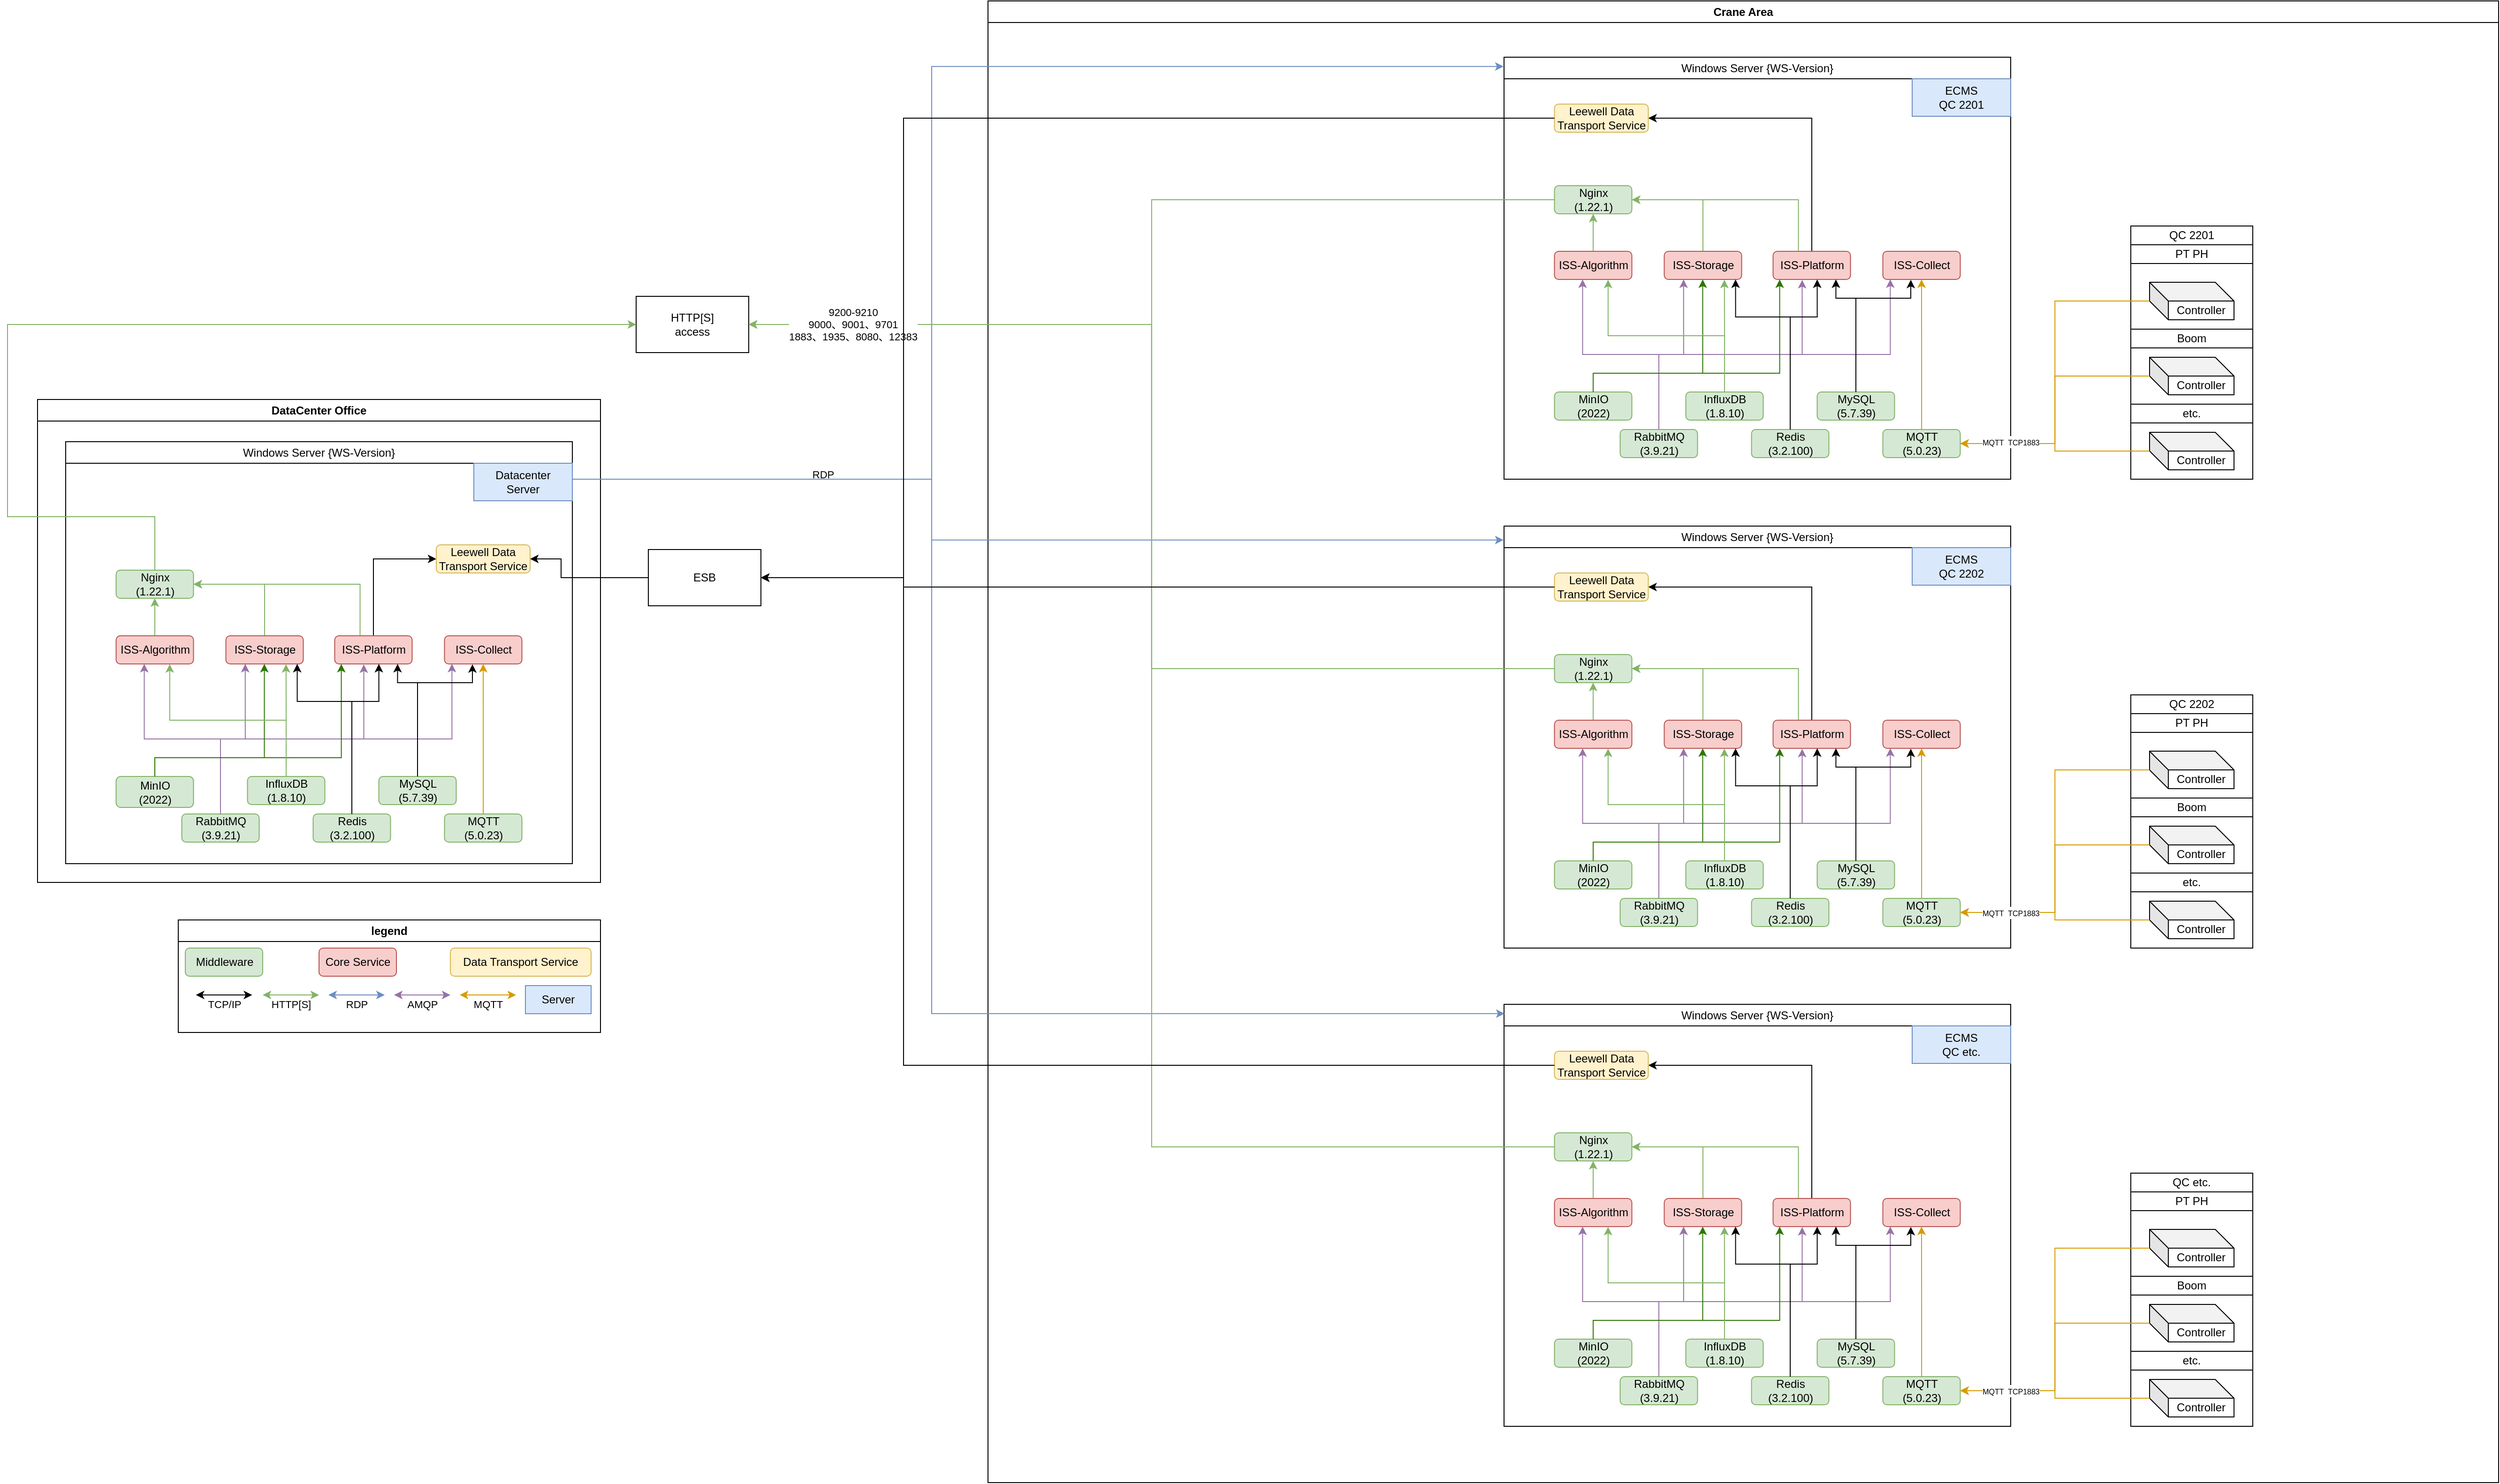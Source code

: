 <mxfile version="27.1.4">
  <diagram name="第 1 页" id="3ImLSYelry7E7eVT9qmC">
    <mxGraphModel dx="4412" dy="1673" grid="1" gridSize="10" guides="1" tooltips="1" connect="1" arrows="1" fold="1" page="1" pageScale="1" pageWidth="827" pageHeight="1169" math="0" shadow="0">
      <root>
        <mxCell id="0" />
        <mxCell id="1" parent="0" />
        <mxCell id="sP9vwEh8VMAq78QCd82c-1" value="Crane Area" style="swimlane;whiteSpace=wrap;html=1;" parent="1" vertex="1">
          <mxGeometry x="200" y="30" width="1610" height="1580" as="geometry" />
        </mxCell>
        <mxCell id="AljZzZJW0XcGzfn0RQ-F-73" value="" style="group" parent="sP9vwEh8VMAq78QCd82c-1" vertex="1" connectable="0">
          <mxGeometry x="550" y="60" width="730" height="450" as="geometry" />
        </mxCell>
        <mxCell id="AljZzZJW0XcGzfn0RQ-F-25" value="&lt;span style=&quot;font-weight: 400;&quot;&gt;Windows Server {WS-Version}&lt;/span&gt;" style="swimlane;whiteSpace=wrap;html=1;" parent="AljZzZJW0XcGzfn0RQ-F-73" vertex="1">
          <mxGeometry width="540" height="450" as="geometry">
            <mxRectangle x="60" y="60" width="200" height="30" as="alternateBounds" />
          </mxGeometry>
        </mxCell>
        <mxCell id="AljZzZJW0XcGzfn0RQ-F-26" value="ECMS&lt;br&gt;QC 2201" style="rounded=0;whiteSpace=wrap;html=1;fillColor=#dae8fc;strokeColor=#6c8ebf;" parent="AljZzZJW0XcGzfn0RQ-F-25" vertex="1">
          <mxGeometry x="435" y="23" width="105" height="40" as="geometry" />
        </mxCell>
        <mxCell id="AljZzZJW0XcGzfn0RQ-F-217" style="edgeStyle=orthogonalEdgeStyle;rounded=0;orthogonalLoop=1;jettySize=auto;html=1;exitX=0.5;exitY=0;exitDx=0;exitDy=0;entryX=0.5;entryY=1;entryDx=0;entryDy=0;fillColor=#d5e8d4;strokeColor=#82b366;" parent="AljZzZJW0XcGzfn0RQ-F-25" source="AljZzZJW0XcGzfn0RQ-F-27" target="AljZzZJW0XcGzfn0RQ-F-58" edge="1">
          <mxGeometry relative="1" as="geometry" />
        </mxCell>
        <mxCell id="AljZzZJW0XcGzfn0RQ-F-27" value="ISS-Algorithm" style="rounded=1;whiteSpace=wrap;html=1;fillColor=#f8cecc;strokeColor=#b85450;" parent="AljZzZJW0XcGzfn0RQ-F-25" vertex="1">
          <mxGeometry x="53.75" y="207" width="82.5" height="30" as="geometry" />
        </mxCell>
        <mxCell id="AljZzZJW0XcGzfn0RQ-F-60" style="edgeStyle=orthogonalEdgeStyle;rounded=0;orthogonalLoop=1;jettySize=auto;html=1;exitX=0.5;exitY=0;exitDx=0;exitDy=0;entryX=1;entryY=0.5;entryDx=0;entryDy=0;fillColor=#d5e8d4;strokeColor=#82b366;" parent="AljZzZJW0XcGzfn0RQ-F-25" source="AljZzZJW0XcGzfn0RQ-F-28" target="AljZzZJW0XcGzfn0RQ-F-58" edge="1">
          <mxGeometry relative="1" as="geometry" />
        </mxCell>
        <mxCell id="AljZzZJW0XcGzfn0RQ-F-28" value="ISS-Storage" style="rounded=1;whiteSpace=wrap;html=1;fillColor=#f8cecc;strokeColor=#b85450;" parent="AljZzZJW0XcGzfn0RQ-F-25" vertex="1">
          <mxGeometry x="170.75" y="207" width="82.5" height="30" as="geometry" />
        </mxCell>
        <mxCell id="AljZzZJW0XcGzfn0RQ-F-59" style="edgeStyle=orthogonalEdgeStyle;rounded=0;orthogonalLoop=1;jettySize=auto;html=1;exitX=0.5;exitY=0;exitDx=0;exitDy=0;entryX=1;entryY=0.5;entryDx=0;entryDy=0;fillColor=#d5e8d4;strokeColor=#82b366;" parent="AljZzZJW0XcGzfn0RQ-F-25" source="AljZzZJW0XcGzfn0RQ-F-29" target="AljZzZJW0XcGzfn0RQ-F-58" edge="1">
          <mxGeometry relative="1" as="geometry">
            <Array as="points">
              <mxPoint x="313.75" y="207" />
              <mxPoint x="313.75" y="152" />
            </Array>
          </mxGeometry>
        </mxCell>
        <mxCell id="AljZzZJW0XcGzfn0RQ-F-63" style="edgeStyle=orthogonalEdgeStyle;rounded=0;orthogonalLoop=1;jettySize=auto;html=1;exitX=0.5;exitY=0;exitDx=0;exitDy=0;entryX=1;entryY=0.5;entryDx=0;entryDy=0;" parent="AljZzZJW0XcGzfn0RQ-F-25" source="AljZzZJW0XcGzfn0RQ-F-29" target="AljZzZJW0XcGzfn0RQ-F-61" edge="1">
          <mxGeometry relative="1" as="geometry" />
        </mxCell>
        <mxCell id="AljZzZJW0XcGzfn0RQ-F-29" value="ISS-Platform" style="rounded=1;whiteSpace=wrap;html=1;fillColor=#f8cecc;strokeColor=#b85450;" parent="AljZzZJW0XcGzfn0RQ-F-25" vertex="1">
          <mxGeometry x="286.75" y="207" width="82.5" height="30" as="geometry" />
        </mxCell>
        <mxCell id="AljZzZJW0XcGzfn0RQ-F-30" value="ISS-Collect" style="rounded=1;whiteSpace=wrap;html=1;fillColor=#f8cecc;strokeColor=#b85450;" parent="AljZzZJW0XcGzfn0RQ-F-25" vertex="1">
          <mxGeometry x="403.75" y="207" width="82.5" height="30" as="geometry" />
        </mxCell>
        <mxCell id="AljZzZJW0XcGzfn0RQ-F-40" style="edgeStyle=orthogonalEdgeStyle;rounded=0;orthogonalLoop=1;jettySize=auto;html=1;exitX=0.5;exitY=0;exitDx=0;exitDy=0;entryX=0.25;entryY=1;entryDx=0;entryDy=0;fillColor=#e1d5e7;strokeColor=#9673a6;" parent="AljZzZJW0XcGzfn0RQ-F-25" source="AljZzZJW0XcGzfn0RQ-F-31" target="AljZzZJW0XcGzfn0RQ-F-28" edge="1">
          <mxGeometry relative="1" as="geometry" />
        </mxCell>
        <mxCell id="AljZzZJW0XcGzfn0RQ-F-41" style="edgeStyle=orthogonalEdgeStyle;rounded=0;orthogonalLoop=1;jettySize=auto;html=1;exitX=0.5;exitY=0;exitDx=0;exitDy=0;fillColor=#e1d5e7;strokeColor=#9673a6;entryX=0.379;entryY=1.018;entryDx=0;entryDy=0;entryPerimeter=0;" parent="AljZzZJW0XcGzfn0RQ-F-25" source="AljZzZJW0XcGzfn0RQ-F-31" target="AljZzZJW0XcGzfn0RQ-F-29" edge="1">
          <mxGeometry relative="1" as="geometry">
            <mxPoint x="313.75" y="237" as="targetPoint" />
            <Array as="points">
              <mxPoint x="164.75" y="317" />
              <mxPoint x="317.75" y="317" />
              <mxPoint x="317.75" y="237" />
            </Array>
          </mxGeometry>
        </mxCell>
        <mxCell id="AljZzZJW0XcGzfn0RQ-F-31" value="RabbitMQ&lt;br&gt;(3.9.21)" style="rounded=1;whiteSpace=wrap;html=1;fillColor=#d5e8d4;strokeColor=#82b366;" parent="AljZzZJW0XcGzfn0RQ-F-25" vertex="1">
          <mxGeometry x="123.75" y="397" width="82.5" height="30" as="geometry" />
        </mxCell>
        <mxCell id="AljZzZJW0XcGzfn0RQ-F-32" value="InfluxDB &lt;br&gt;(1.8.10)" style="rounded=1;whiteSpace=wrap;html=1;fillColor=#d5e8d4;strokeColor=#82b366;" parent="AljZzZJW0XcGzfn0RQ-F-25" vertex="1">
          <mxGeometry x="193.75" y="357" width="82.5" height="30" as="geometry" />
        </mxCell>
        <mxCell id="AljZzZJW0XcGzfn0RQ-F-33" value="MySQL&lt;br&gt;(5.7.39)" style="rounded=1;whiteSpace=wrap;html=1;fillColor=#d5e8d4;strokeColor=#82b366;" parent="AljZzZJW0XcGzfn0RQ-F-25" vertex="1">
          <mxGeometry x="333.75" y="357" width="82.5" height="30" as="geometry" />
        </mxCell>
        <mxCell id="AljZzZJW0XcGzfn0RQ-F-35" style="edgeStyle=orthogonalEdgeStyle;rounded=0;orthogonalLoop=1;jettySize=auto;html=1;entryX=0.5;entryY=1;entryDx=0;entryDy=0;fillColor=#ffe6cc;strokeColor=#d79b00;" parent="AljZzZJW0XcGzfn0RQ-F-25" source="AljZzZJW0XcGzfn0RQ-F-34" target="AljZzZJW0XcGzfn0RQ-F-30" edge="1">
          <mxGeometry relative="1" as="geometry" />
        </mxCell>
        <mxCell id="AljZzZJW0XcGzfn0RQ-F-34" value="MQTT&lt;br&gt;(5.0.23)" style="rounded=1;whiteSpace=wrap;html=1;fillColor=#d5e8d4;strokeColor=#82b366;" parent="AljZzZJW0XcGzfn0RQ-F-25" vertex="1">
          <mxGeometry x="403.75" y="397" width="82.5" height="30" as="geometry" />
        </mxCell>
        <mxCell id="AljZzZJW0XcGzfn0RQ-F-42" style="edgeStyle=orthogonalEdgeStyle;rounded=0;orthogonalLoop=1;jettySize=auto;html=1;exitX=0.5;exitY=0;exitDx=0;exitDy=0;entryX=0.096;entryY=0.997;entryDx=0;entryDy=0;entryPerimeter=0;fillColor=#e1d5e7;strokeColor=#9673a6;" parent="AljZzZJW0XcGzfn0RQ-F-25" source="AljZzZJW0XcGzfn0RQ-F-31" target="AljZzZJW0XcGzfn0RQ-F-30" edge="1">
          <mxGeometry relative="1" as="geometry" />
        </mxCell>
        <mxCell id="AljZzZJW0XcGzfn0RQ-F-43" style="edgeStyle=orthogonalEdgeStyle;rounded=0;orthogonalLoop=1;jettySize=auto;html=1;exitX=0.5;exitY=0;exitDx=0;exitDy=0;fillColor=#e1d5e7;strokeColor=#9673a6;" parent="AljZzZJW0XcGzfn0RQ-F-25" source="AljZzZJW0XcGzfn0RQ-F-31" edge="1">
          <mxGeometry relative="1" as="geometry">
            <mxPoint x="83.75" y="237" as="targetPoint" />
            <Array as="points">
              <mxPoint x="164.75" y="317" />
              <mxPoint x="83.75" y="317" />
              <mxPoint x="83.75" y="237" />
            </Array>
          </mxGeometry>
        </mxCell>
        <mxCell id="AljZzZJW0XcGzfn0RQ-F-44" value="Redis&lt;div&gt;(3.2.100)&lt;/div&gt;" style="rounded=1;whiteSpace=wrap;html=1;fillColor=#d5e8d4;strokeColor=#82b366;" parent="AljZzZJW0XcGzfn0RQ-F-25" vertex="1">
          <mxGeometry x="263.75" y="397" width="82.5" height="30" as="geometry" />
        </mxCell>
        <mxCell id="AljZzZJW0XcGzfn0RQ-F-45" value="MinIO&lt;br&gt;(2022)" style="rounded=1;whiteSpace=wrap;html=1;fillColor=#d5e8d4;strokeColor=#82b366;" parent="AljZzZJW0XcGzfn0RQ-F-25" vertex="1">
          <mxGeometry x="53.75" y="357" width="82.5" height="30" as="geometry" />
        </mxCell>
        <mxCell id="AljZzZJW0XcGzfn0RQ-F-48" style="edgeStyle=orthogonalEdgeStyle;rounded=0;orthogonalLoop=1;jettySize=auto;html=1;exitX=0.5;exitY=0;exitDx=0;exitDy=0;entryX=0.5;entryY=1;entryDx=0;entryDy=0;fillColor=#60a917;strokeColor=#2D7600;" parent="AljZzZJW0XcGzfn0RQ-F-25" source="AljZzZJW0XcGzfn0RQ-F-45" target="AljZzZJW0XcGzfn0RQ-F-28" edge="1">
          <mxGeometry relative="1" as="geometry">
            <Array as="points">
              <mxPoint x="94.75" y="337" />
              <mxPoint x="211.75" y="337" />
              <mxPoint x="211.75" y="237" />
            </Array>
          </mxGeometry>
        </mxCell>
        <mxCell id="AljZzZJW0XcGzfn0RQ-F-49" style="edgeStyle=orthogonalEdgeStyle;rounded=0;orthogonalLoop=1;jettySize=auto;html=1;exitX=0.5;exitY=0;exitDx=0;exitDy=0;entryX=0.085;entryY=1;entryDx=0;entryDy=0;entryPerimeter=0;fillColor=#60a917;strokeColor=#2D7600;" parent="AljZzZJW0XcGzfn0RQ-F-25" source="AljZzZJW0XcGzfn0RQ-F-45" target="AljZzZJW0XcGzfn0RQ-F-29" edge="1">
          <mxGeometry relative="1" as="geometry">
            <Array as="points">
              <mxPoint x="94.75" y="337" />
              <mxPoint x="293.75" y="337" />
            </Array>
          </mxGeometry>
        </mxCell>
        <mxCell id="AljZzZJW0XcGzfn0RQ-F-51" style="edgeStyle=orthogonalEdgeStyle;rounded=0;orthogonalLoop=1;jettySize=auto;html=1;exitX=0.5;exitY=0;exitDx=0;exitDy=0;entryX=0.361;entryY=1.012;entryDx=0;entryDy=0;entryPerimeter=0;" parent="AljZzZJW0XcGzfn0RQ-F-25" source="AljZzZJW0XcGzfn0RQ-F-33" target="AljZzZJW0XcGzfn0RQ-F-30" edge="1">
          <mxGeometry relative="1" as="geometry">
            <Array as="points">
              <mxPoint x="374.75" y="257" />
              <mxPoint x="433.75" y="257" />
            </Array>
          </mxGeometry>
        </mxCell>
        <mxCell id="AljZzZJW0XcGzfn0RQ-F-52" style="edgeStyle=orthogonalEdgeStyle;rounded=0;orthogonalLoop=1;jettySize=auto;html=1;exitX=0.5;exitY=0;exitDx=0;exitDy=0;entryX=0.812;entryY=1;entryDx=0;entryDy=0;entryPerimeter=0;" parent="AljZzZJW0XcGzfn0RQ-F-25" source="AljZzZJW0XcGzfn0RQ-F-33" target="AljZzZJW0XcGzfn0RQ-F-29" edge="1">
          <mxGeometry relative="1" as="geometry">
            <Array as="points">
              <mxPoint x="374.75" y="257" />
              <mxPoint x="353.75" y="257" />
            </Array>
          </mxGeometry>
        </mxCell>
        <mxCell id="AljZzZJW0XcGzfn0RQ-F-54" style="edgeStyle=orthogonalEdgeStyle;rounded=0;orthogonalLoop=1;jettySize=auto;html=1;exitX=0.5;exitY=0;exitDx=0;exitDy=0;entryX=0.777;entryY=1.01;entryDx=0;entryDy=0;entryPerimeter=0;fillColor=#d5e8d4;strokeColor=#82b366;" parent="AljZzZJW0XcGzfn0RQ-F-25" source="AljZzZJW0XcGzfn0RQ-F-32" target="AljZzZJW0XcGzfn0RQ-F-28" edge="1">
          <mxGeometry relative="1" as="geometry" />
        </mxCell>
        <mxCell id="AljZzZJW0XcGzfn0RQ-F-55" style="edgeStyle=orthogonalEdgeStyle;rounded=0;orthogonalLoop=1;jettySize=auto;html=1;exitX=0.5;exitY=0;exitDx=0;exitDy=0;entryX=0.57;entryY=1;entryDx=0;entryDy=0;entryPerimeter=0;" parent="AljZzZJW0XcGzfn0RQ-F-25" source="AljZzZJW0XcGzfn0RQ-F-44" target="AljZzZJW0XcGzfn0RQ-F-29" edge="1">
          <mxGeometry relative="1" as="geometry">
            <Array as="points">
              <mxPoint x="304.75" y="277" />
              <mxPoint x="333.75" y="277" />
            </Array>
          </mxGeometry>
        </mxCell>
        <mxCell id="AljZzZJW0XcGzfn0RQ-F-56" style="edgeStyle=orthogonalEdgeStyle;rounded=0;orthogonalLoop=1;jettySize=auto;html=1;exitX=0.5;exitY=0;exitDx=0;exitDy=0;" parent="AljZzZJW0XcGzfn0RQ-F-25" source="AljZzZJW0XcGzfn0RQ-F-44" edge="1">
          <mxGeometry relative="1" as="geometry">
            <mxPoint x="246.75" y="237" as="targetPoint" />
            <Array as="points">
              <mxPoint x="304.75" y="277" />
              <mxPoint x="246.75" y="277" />
            </Array>
          </mxGeometry>
        </mxCell>
        <mxCell id="AljZzZJW0XcGzfn0RQ-F-57" style="edgeStyle=orthogonalEdgeStyle;rounded=0;orthogonalLoop=1;jettySize=auto;html=1;exitX=0.5;exitY=0;exitDx=0;exitDy=0;entryX=0.693;entryY=1.01;entryDx=0;entryDy=0;entryPerimeter=0;fillColor=#d5e8d4;strokeColor=#82b366;" parent="AljZzZJW0XcGzfn0RQ-F-25" source="AljZzZJW0XcGzfn0RQ-F-32" target="AljZzZJW0XcGzfn0RQ-F-27" edge="1">
          <mxGeometry relative="1" as="geometry" />
        </mxCell>
        <mxCell id="AljZzZJW0XcGzfn0RQ-F-58" value="Nginx&lt;br&gt;(1.22.1)" style="rounded=1;whiteSpace=wrap;html=1;fillColor=#d5e8d4;strokeColor=#82b366;" parent="AljZzZJW0XcGzfn0RQ-F-25" vertex="1">
          <mxGeometry x="53.75" y="137" width="82.5" height="30" as="geometry" />
        </mxCell>
        <mxCell id="AljZzZJW0XcGzfn0RQ-F-61" value="Leewell Data Transport Service" style="rounded=1;whiteSpace=wrap;html=1;fillColor=#fff2cc;strokeColor=#d6b656;" parent="AljZzZJW0XcGzfn0RQ-F-25" vertex="1">
          <mxGeometry x="53.75" y="50" width="100" height="30" as="geometry" />
        </mxCell>
        <mxCell id="AljZzZJW0XcGzfn0RQ-F-65" value="" style="group" parent="AljZzZJW0XcGzfn0RQ-F-73" vertex="1" connectable="0">
          <mxGeometry x="668" y="180" width="130" height="270" as="geometry" />
        </mxCell>
        <mxCell id="sP9vwEh8VMAq78QCd82c-51" value="" style="rounded=0;whiteSpace=wrap;html=1;" parent="AljZzZJW0XcGzfn0RQ-F-65" vertex="1">
          <mxGeometry width="130" height="270" as="geometry" />
        </mxCell>
        <mxCell id="sP9vwEh8VMAq78QCd82c-47" value="Controller" style="shape=cube;whiteSpace=wrap;html=1;boundedLbl=1;backgroundOutline=1;darkOpacity=0.05;darkOpacity2=0.1;" parent="AljZzZJW0XcGzfn0RQ-F-65" vertex="1">
          <mxGeometry x="20" y="60" width="90" height="40" as="geometry" />
        </mxCell>
        <mxCell id="sP9vwEh8VMAq78QCd82c-48" value="Controller" style="shape=cube;whiteSpace=wrap;html=1;boundedLbl=1;backgroundOutline=1;darkOpacity=0.05;darkOpacity2=0.1;" parent="AljZzZJW0XcGzfn0RQ-F-65" vertex="1">
          <mxGeometry x="20" y="140" width="90" height="40" as="geometry" />
        </mxCell>
        <mxCell id="sP9vwEh8VMAq78QCd82c-49" value="Controller" style="shape=cube;whiteSpace=wrap;html=1;boundedLbl=1;backgroundOutline=1;darkOpacity=0.05;darkOpacity2=0.1;" parent="AljZzZJW0XcGzfn0RQ-F-65" vertex="1">
          <mxGeometry x="20" y="220" width="90" height="40" as="geometry" />
        </mxCell>
        <mxCell id="sP9vwEh8VMAq78QCd82c-52" value="QC 2201" style="rounded=0;whiteSpace=wrap;html=1;" parent="AljZzZJW0XcGzfn0RQ-F-65" vertex="1">
          <mxGeometry width="130" height="20" as="geometry" />
        </mxCell>
        <mxCell id="sP9vwEh8VMAq78QCd82c-53" value="PT PH" style="rounded=0;whiteSpace=wrap;html=1;" parent="AljZzZJW0XcGzfn0RQ-F-65" vertex="1">
          <mxGeometry y="20" width="130" height="20" as="geometry" />
        </mxCell>
        <mxCell id="sP9vwEh8VMAq78QCd82c-54" value="Boom" style="rounded=0;whiteSpace=wrap;html=1;" parent="AljZzZJW0XcGzfn0RQ-F-65" vertex="1">
          <mxGeometry y="110" width="130" height="20" as="geometry" />
        </mxCell>
        <mxCell id="sP9vwEh8VMAq78QCd82c-55" value="etc." style="rounded=0;whiteSpace=wrap;html=1;" parent="AljZzZJW0XcGzfn0RQ-F-65" vertex="1">
          <mxGeometry y="190" width="130" height="20" as="geometry" />
        </mxCell>
        <mxCell id="AljZzZJW0XcGzfn0RQ-F-68" style="edgeStyle=orthogonalEdgeStyle;rounded=0;orthogonalLoop=1;jettySize=auto;html=1;exitX=0;exitY=0;exitDx=0;exitDy=20;exitPerimeter=0;entryX=1;entryY=0.5;entryDx=0;entryDy=0;fillColor=#ffe6cc;strokeColor=#d79b00;" parent="AljZzZJW0XcGzfn0RQ-F-73" source="sP9vwEh8VMAq78QCd82c-47" target="AljZzZJW0XcGzfn0RQ-F-34" edge="1">
          <mxGeometry relative="1" as="geometry" />
        </mxCell>
        <mxCell id="AljZzZJW0XcGzfn0RQ-F-69" style="edgeStyle=orthogonalEdgeStyle;rounded=0;orthogonalLoop=1;jettySize=auto;html=1;exitX=0;exitY=0;exitDx=0;exitDy=20;exitPerimeter=0;entryX=1;entryY=0.5;entryDx=0;entryDy=0;fillColor=#ffe6cc;strokeColor=#d79b00;" parent="AljZzZJW0XcGzfn0RQ-F-73" source="sP9vwEh8VMAq78QCd82c-49" target="AljZzZJW0XcGzfn0RQ-F-34" edge="1">
          <mxGeometry relative="1" as="geometry" />
        </mxCell>
        <mxCell id="AljZzZJW0XcGzfn0RQ-F-70" style="edgeStyle=orthogonalEdgeStyle;rounded=0;orthogonalLoop=1;jettySize=auto;html=1;exitX=0;exitY=0;exitDx=0;exitDy=20;exitPerimeter=0;entryX=1;entryY=0.5;entryDx=0;entryDy=0;fillColor=#ffe6cc;strokeColor=#d79b00;" parent="AljZzZJW0XcGzfn0RQ-F-73" source="sP9vwEh8VMAq78QCd82c-48" target="AljZzZJW0XcGzfn0RQ-F-34" edge="1">
          <mxGeometry relative="1" as="geometry" />
        </mxCell>
        <mxCell id="AljZzZJW0XcGzfn0RQ-F-72" value="&lt;font style=&quot;font-size: 8px;&quot;&gt;MQTT&amp;nbsp; TCP1883&lt;/font&gt;" style="edgeLabel;html=1;align=center;verticalAlign=middle;resizable=0;points=[];" parent="AljZzZJW0XcGzfn0RQ-F-70" vertex="1" connectable="0">
          <mxGeometry x="0.74" y="1" relative="1" as="geometry">
            <mxPoint x="18" y="-3" as="offset" />
          </mxGeometry>
        </mxCell>
        <mxCell id="AljZzZJW0XcGzfn0RQ-F-74" value="" style="group" parent="sP9vwEh8VMAq78QCd82c-1" vertex="1" connectable="0">
          <mxGeometry x="550" y="560" width="730" height="450" as="geometry" />
        </mxCell>
        <mxCell id="AljZzZJW0XcGzfn0RQ-F-75" value="&lt;span style=&quot;font-weight: 400;&quot;&gt;Windows Server {WS-Version}&lt;/span&gt;" style="swimlane;whiteSpace=wrap;html=1;" parent="AljZzZJW0XcGzfn0RQ-F-74" vertex="1">
          <mxGeometry width="540" height="450" as="geometry">
            <mxRectangle width="200" height="30" as="alternateBounds" />
          </mxGeometry>
        </mxCell>
        <mxCell id="AljZzZJW0XcGzfn0RQ-F-76" value="ECMS&lt;br&gt;QC 2202" style="rounded=0;whiteSpace=wrap;html=1;fillColor=#dae8fc;strokeColor=#6c8ebf;" parent="AljZzZJW0XcGzfn0RQ-F-75" vertex="1">
          <mxGeometry x="435" y="23" width="105" height="40" as="geometry" />
        </mxCell>
        <mxCell id="AljZzZJW0XcGzfn0RQ-F-218" style="edgeStyle=orthogonalEdgeStyle;rounded=0;orthogonalLoop=1;jettySize=auto;html=1;exitX=0.5;exitY=0;exitDx=0;exitDy=0;entryX=0.5;entryY=1;entryDx=0;entryDy=0;fillColor=#d5e8d4;strokeColor=#82b366;" parent="AljZzZJW0XcGzfn0RQ-F-75" source="AljZzZJW0XcGzfn0RQ-F-77" target="AljZzZJW0XcGzfn0RQ-F-104" edge="1">
          <mxGeometry relative="1" as="geometry" />
        </mxCell>
        <mxCell id="AljZzZJW0XcGzfn0RQ-F-77" value="ISS-Algorithm" style="rounded=1;whiteSpace=wrap;html=1;fillColor=#f8cecc;strokeColor=#b85450;" parent="AljZzZJW0XcGzfn0RQ-F-75" vertex="1">
          <mxGeometry x="53.75" y="207" width="82.5" height="30" as="geometry" />
        </mxCell>
        <mxCell id="AljZzZJW0XcGzfn0RQ-F-78" style="edgeStyle=orthogonalEdgeStyle;rounded=0;orthogonalLoop=1;jettySize=auto;html=1;exitX=0.5;exitY=0;exitDx=0;exitDy=0;entryX=1;entryY=0.5;entryDx=0;entryDy=0;fillColor=#d5e8d4;strokeColor=#82b366;" parent="AljZzZJW0XcGzfn0RQ-F-75" source="AljZzZJW0XcGzfn0RQ-F-79" target="AljZzZJW0XcGzfn0RQ-F-104" edge="1">
          <mxGeometry relative="1" as="geometry" />
        </mxCell>
        <mxCell id="AljZzZJW0XcGzfn0RQ-F-79" value="ISS-Storage" style="rounded=1;whiteSpace=wrap;html=1;fillColor=#f8cecc;strokeColor=#b85450;" parent="AljZzZJW0XcGzfn0RQ-F-75" vertex="1">
          <mxGeometry x="170.75" y="207" width="82.5" height="30" as="geometry" />
        </mxCell>
        <mxCell id="AljZzZJW0XcGzfn0RQ-F-80" style="edgeStyle=orthogonalEdgeStyle;rounded=0;orthogonalLoop=1;jettySize=auto;html=1;exitX=0.5;exitY=0;exitDx=0;exitDy=0;entryX=1;entryY=0.5;entryDx=0;entryDy=0;fillColor=#d5e8d4;strokeColor=#82b366;" parent="AljZzZJW0XcGzfn0RQ-F-75" source="AljZzZJW0XcGzfn0RQ-F-83" target="AljZzZJW0XcGzfn0RQ-F-104" edge="1">
          <mxGeometry relative="1" as="geometry">
            <Array as="points">
              <mxPoint x="313.75" y="207" />
              <mxPoint x="313.75" y="152" />
            </Array>
          </mxGeometry>
        </mxCell>
        <mxCell id="AljZzZJW0XcGzfn0RQ-F-81" style="edgeStyle=orthogonalEdgeStyle;rounded=0;orthogonalLoop=1;jettySize=auto;html=1;exitX=0.5;exitY=0;exitDx=0;exitDy=0;entryX=1;entryY=0.5;entryDx=0;entryDy=0;" parent="AljZzZJW0XcGzfn0RQ-F-75" source="AljZzZJW0XcGzfn0RQ-F-83" target="AljZzZJW0XcGzfn0RQ-F-105" edge="1">
          <mxGeometry relative="1" as="geometry" />
        </mxCell>
        <mxCell id="AljZzZJW0XcGzfn0RQ-F-83" value="ISS-Platform" style="rounded=1;whiteSpace=wrap;html=1;fillColor=#f8cecc;strokeColor=#b85450;" parent="AljZzZJW0XcGzfn0RQ-F-75" vertex="1">
          <mxGeometry x="286.75" y="207" width="82.5" height="30" as="geometry" />
        </mxCell>
        <mxCell id="AljZzZJW0XcGzfn0RQ-F-84" value="ISS-Collect" style="rounded=1;whiteSpace=wrap;html=1;fillColor=#f8cecc;strokeColor=#b85450;" parent="AljZzZJW0XcGzfn0RQ-F-75" vertex="1">
          <mxGeometry x="403.75" y="207" width="82.5" height="30" as="geometry" />
        </mxCell>
        <mxCell id="AljZzZJW0XcGzfn0RQ-F-85" style="edgeStyle=orthogonalEdgeStyle;rounded=0;orthogonalLoop=1;jettySize=auto;html=1;exitX=0.5;exitY=0;exitDx=0;exitDy=0;entryX=0.25;entryY=1;entryDx=0;entryDy=0;fillColor=#e1d5e7;strokeColor=#9673a6;" parent="AljZzZJW0XcGzfn0RQ-F-75" source="AljZzZJW0XcGzfn0RQ-F-87" target="AljZzZJW0XcGzfn0RQ-F-79" edge="1">
          <mxGeometry relative="1" as="geometry" />
        </mxCell>
        <mxCell id="AljZzZJW0XcGzfn0RQ-F-86" style="edgeStyle=orthogonalEdgeStyle;rounded=0;orthogonalLoop=1;jettySize=auto;html=1;exitX=0.5;exitY=0;exitDx=0;exitDy=0;fillColor=#e1d5e7;strokeColor=#9673a6;entryX=0.379;entryY=1.018;entryDx=0;entryDy=0;entryPerimeter=0;" parent="AljZzZJW0XcGzfn0RQ-F-75" source="AljZzZJW0XcGzfn0RQ-F-87" target="AljZzZJW0XcGzfn0RQ-F-83" edge="1">
          <mxGeometry relative="1" as="geometry">
            <mxPoint x="313.75" y="237" as="targetPoint" />
            <Array as="points">
              <mxPoint x="164.75" y="317" />
              <mxPoint x="317.75" y="317" />
              <mxPoint x="317.75" y="237" />
            </Array>
          </mxGeometry>
        </mxCell>
        <mxCell id="AljZzZJW0XcGzfn0RQ-F-87" value="RabbitMQ&lt;br&gt;(3.9.21)" style="rounded=1;whiteSpace=wrap;html=1;fillColor=#d5e8d4;strokeColor=#82b366;" parent="AljZzZJW0XcGzfn0RQ-F-75" vertex="1">
          <mxGeometry x="123.75" y="397" width="82.5" height="30" as="geometry" />
        </mxCell>
        <mxCell id="AljZzZJW0XcGzfn0RQ-F-88" value="InfluxDB &lt;br&gt;(1.8.10)" style="rounded=1;whiteSpace=wrap;html=1;fillColor=#d5e8d4;strokeColor=#82b366;" parent="AljZzZJW0XcGzfn0RQ-F-75" vertex="1">
          <mxGeometry x="193.75" y="357" width="82.5" height="30" as="geometry" />
        </mxCell>
        <mxCell id="AljZzZJW0XcGzfn0RQ-F-89" value="MySQL&lt;br&gt;(5.7.39)" style="rounded=1;whiteSpace=wrap;html=1;fillColor=#d5e8d4;strokeColor=#82b366;" parent="AljZzZJW0XcGzfn0RQ-F-75" vertex="1">
          <mxGeometry x="333.75" y="357" width="82.5" height="30" as="geometry" />
        </mxCell>
        <mxCell id="AljZzZJW0XcGzfn0RQ-F-90" style="edgeStyle=orthogonalEdgeStyle;rounded=0;orthogonalLoop=1;jettySize=auto;html=1;entryX=0.5;entryY=1;entryDx=0;entryDy=0;fillColor=#ffe6cc;strokeColor=#d79b00;" parent="AljZzZJW0XcGzfn0RQ-F-75" source="AljZzZJW0XcGzfn0RQ-F-91" target="AljZzZJW0XcGzfn0RQ-F-84" edge="1">
          <mxGeometry relative="1" as="geometry" />
        </mxCell>
        <mxCell id="AljZzZJW0XcGzfn0RQ-F-91" value="MQTT&lt;br&gt;(5.0.23)" style="rounded=1;whiteSpace=wrap;html=1;fillColor=#d5e8d4;strokeColor=#82b366;" parent="AljZzZJW0XcGzfn0RQ-F-75" vertex="1">
          <mxGeometry x="403.75" y="397" width="82.5" height="30" as="geometry" />
        </mxCell>
        <mxCell id="AljZzZJW0XcGzfn0RQ-F-92" style="edgeStyle=orthogonalEdgeStyle;rounded=0;orthogonalLoop=1;jettySize=auto;html=1;exitX=0.5;exitY=0;exitDx=0;exitDy=0;entryX=0.096;entryY=0.997;entryDx=0;entryDy=0;entryPerimeter=0;fillColor=#e1d5e7;strokeColor=#9673a6;" parent="AljZzZJW0XcGzfn0RQ-F-75" source="AljZzZJW0XcGzfn0RQ-F-87" target="AljZzZJW0XcGzfn0RQ-F-84" edge="1">
          <mxGeometry relative="1" as="geometry" />
        </mxCell>
        <mxCell id="AljZzZJW0XcGzfn0RQ-F-93" style="edgeStyle=orthogonalEdgeStyle;rounded=0;orthogonalLoop=1;jettySize=auto;html=1;exitX=0.5;exitY=0;exitDx=0;exitDy=0;fillColor=#e1d5e7;strokeColor=#9673a6;" parent="AljZzZJW0XcGzfn0RQ-F-75" source="AljZzZJW0XcGzfn0RQ-F-87" edge="1">
          <mxGeometry relative="1" as="geometry">
            <mxPoint x="83.75" y="237" as="targetPoint" />
            <Array as="points">
              <mxPoint x="164.75" y="317" />
              <mxPoint x="83.75" y="317" />
              <mxPoint x="83.75" y="237" />
            </Array>
          </mxGeometry>
        </mxCell>
        <mxCell id="AljZzZJW0XcGzfn0RQ-F-94" value="Redis&lt;div&gt;(3.2.100)&lt;/div&gt;" style="rounded=1;whiteSpace=wrap;html=1;fillColor=#d5e8d4;strokeColor=#82b366;" parent="AljZzZJW0XcGzfn0RQ-F-75" vertex="1">
          <mxGeometry x="263.75" y="397" width="82.5" height="30" as="geometry" />
        </mxCell>
        <mxCell id="AljZzZJW0XcGzfn0RQ-F-95" value="MinIO&lt;br&gt;(2022)" style="rounded=1;whiteSpace=wrap;html=1;fillColor=#d5e8d4;strokeColor=#82b366;" parent="AljZzZJW0XcGzfn0RQ-F-75" vertex="1">
          <mxGeometry x="53.75" y="357" width="82.5" height="30" as="geometry" />
        </mxCell>
        <mxCell id="AljZzZJW0XcGzfn0RQ-F-96" style="edgeStyle=orthogonalEdgeStyle;rounded=0;orthogonalLoop=1;jettySize=auto;html=1;exitX=0.5;exitY=0;exitDx=0;exitDy=0;entryX=0.5;entryY=1;entryDx=0;entryDy=0;fillColor=#60a917;strokeColor=#2D7600;" parent="AljZzZJW0XcGzfn0RQ-F-75" source="AljZzZJW0XcGzfn0RQ-F-95" target="AljZzZJW0XcGzfn0RQ-F-79" edge="1">
          <mxGeometry relative="1" as="geometry">
            <Array as="points">
              <mxPoint x="94.75" y="337" />
              <mxPoint x="211.75" y="337" />
              <mxPoint x="211.75" y="237" />
            </Array>
          </mxGeometry>
        </mxCell>
        <mxCell id="AljZzZJW0XcGzfn0RQ-F-97" style="edgeStyle=orthogonalEdgeStyle;rounded=0;orthogonalLoop=1;jettySize=auto;html=1;exitX=0.5;exitY=0;exitDx=0;exitDy=0;entryX=0.085;entryY=1;entryDx=0;entryDy=0;entryPerimeter=0;fillColor=#60a917;strokeColor=#2D7600;" parent="AljZzZJW0XcGzfn0RQ-F-75" source="AljZzZJW0XcGzfn0RQ-F-95" target="AljZzZJW0XcGzfn0RQ-F-83" edge="1">
          <mxGeometry relative="1" as="geometry">
            <Array as="points">
              <mxPoint x="94.75" y="337" />
              <mxPoint x="293.75" y="337" />
            </Array>
          </mxGeometry>
        </mxCell>
        <mxCell id="AljZzZJW0XcGzfn0RQ-F-98" style="edgeStyle=orthogonalEdgeStyle;rounded=0;orthogonalLoop=1;jettySize=auto;html=1;exitX=0.5;exitY=0;exitDx=0;exitDy=0;entryX=0.361;entryY=1.012;entryDx=0;entryDy=0;entryPerimeter=0;" parent="AljZzZJW0XcGzfn0RQ-F-75" source="AljZzZJW0XcGzfn0RQ-F-89" target="AljZzZJW0XcGzfn0RQ-F-84" edge="1">
          <mxGeometry relative="1" as="geometry">
            <Array as="points">
              <mxPoint x="374.75" y="257" />
              <mxPoint x="433.75" y="257" />
            </Array>
          </mxGeometry>
        </mxCell>
        <mxCell id="AljZzZJW0XcGzfn0RQ-F-99" style="edgeStyle=orthogonalEdgeStyle;rounded=0;orthogonalLoop=1;jettySize=auto;html=1;exitX=0.5;exitY=0;exitDx=0;exitDy=0;entryX=0.812;entryY=1;entryDx=0;entryDy=0;entryPerimeter=0;" parent="AljZzZJW0XcGzfn0RQ-F-75" source="AljZzZJW0XcGzfn0RQ-F-89" target="AljZzZJW0XcGzfn0RQ-F-83" edge="1">
          <mxGeometry relative="1" as="geometry">
            <Array as="points">
              <mxPoint x="374.75" y="257" />
              <mxPoint x="353.75" y="257" />
            </Array>
          </mxGeometry>
        </mxCell>
        <mxCell id="AljZzZJW0XcGzfn0RQ-F-100" style="edgeStyle=orthogonalEdgeStyle;rounded=0;orthogonalLoop=1;jettySize=auto;html=1;exitX=0.5;exitY=0;exitDx=0;exitDy=0;entryX=0.777;entryY=1.01;entryDx=0;entryDy=0;entryPerimeter=0;fillColor=#d5e8d4;strokeColor=#82b366;" parent="AljZzZJW0XcGzfn0RQ-F-75" source="AljZzZJW0XcGzfn0RQ-F-88" target="AljZzZJW0XcGzfn0RQ-F-79" edge="1">
          <mxGeometry relative="1" as="geometry" />
        </mxCell>
        <mxCell id="AljZzZJW0XcGzfn0RQ-F-101" style="edgeStyle=orthogonalEdgeStyle;rounded=0;orthogonalLoop=1;jettySize=auto;html=1;exitX=0.5;exitY=0;exitDx=0;exitDy=0;entryX=0.57;entryY=1;entryDx=0;entryDy=0;entryPerimeter=0;" parent="AljZzZJW0XcGzfn0RQ-F-75" source="AljZzZJW0XcGzfn0RQ-F-94" target="AljZzZJW0XcGzfn0RQ-F-83" edge="1">
          <mxGeometry relative="1" as="geometry">
            <Array as="points">
              <mxPoint x="304.75" y="277" />
              <mxPoint x="333.75" y="277" />
            </Array>
          </mxGeometry>
        </mxCell>
        <mxCell id="AljZzZJW0XcGzfn0RQ-F-102" style="edgeStyle=orthogonalEdgeStyle;rounded=0;orthogonalLoop=1;jettySize=auto;html=1;exitX=0.5;exitY=0;exitDx=0;exitDy=0;" parent="AljZzZJW0XcGzfn0RQ-F-75" source="AljZzZJW0XcGzfn0RQ-F-94" edge="1">
          <mxGeometry relative="1" as="geometry">
            <mxPoint x="246.75" y="237" as="targetPoint" />
            <Array as="points">
              <mxPoint x="304.75" y="277" />
              <mxPoint x="246.75" y="277" />
            </Array>
          </mxGeometry>
        </mxCell>
        <mxCell id="AljZzZJW0XcGzfn0RQ-F-103" style="edgeStyle=orthogonalEdgeStyle;rounded=0;orthogonalLoop=1;jettySize=auto;html=1;exitX=0.5;exitY=0;exitDx=0;exitDy=0;entryX=0.693;entryY=1.01;entryDx=0;entryDy=0;entryPerimeter=0;fillColor=#d5e8d4;strokeColor=#82b366;" parent="AljZzZJW0XcGzfn0RQ-F-75" source="AljZzZJW0XcGzfn0RQ-F-88" target="AljZzZJW0XcGzfn0RQ-F-77" edge="1">
          <mxGeometry relative="1" as="geometry" />
        </mxCell>
        <mxCell id="AljZzZJW0XcGzfn0RQ-F-104" value="Nginx&lt;br&gt;(1.22.1)" style="rounded=1;whiteSpace=wrap;html=1;fillColor=#d5e8d4;strokeColor=#82b366;" parent="AljZzZJW0XcGzfn0RQ-F-75" vertex="1">
          <mxGeometry x="53.75" y="137" width="82.5" height="30" as="geometry" />
        </mxCell>
        <mxCell id="AljZzZJW0XcGzfn0RQ-F-105" value="Leewell Data Transport Service" style="rounded=1;whiteSpace=wrap;html=1;fillColor=#fff2cc;strokeColor=#d6b656;" parent="AljZzZJW0XcGzfn0RQ-F-75" vertex="1">
          <mxGeometry x="53.75" y="50" width="100" height="30" as="geometry" />
        </mxCell>
        <mxCell id="AljZzZJW0XcGzfn0RQ-F-107" value="" style="group" parent="AljZzZJW0XcGzfn0RQ-F-74" vertex="1" connectable="0">
          <mxGeometry x="668" y="180" width="130" height="270" as="geometry" />
        </mxCell>
        <mxCell id="AljZzZJW0XcGzfn0RQ-F-108" value="" style="rounded=0;whiteSpace=wrap;html=1;" parent="AljZzZJW0XcGzfn0RQ-F-107" vertex="1">
          <mxGeometry width="130" height="270" as="geometry" />
        </mxCell>
        <mxCell id="AljZzZJW0XcGzfn0RQ-F-109" value="Controller" style="shape=cube;whiteSpace=wrap;html=1;boundedLbl=1;backgroundOutline=1;darkOpacity=0.05;darkOpacity2=0.1;" parent="AljZzZJW0XcGzfn0RQ-F-107" vertex="1">
          <mxGeometry x="20" y="60" width="90" height="40" as="geometry" />
        </mxCell>
        <mxCell id="AljZzZJW0XcGzfn0RQ-F-110" value="Controller" style="shape=cube;whiteSpace=wrap;html=1;boundedLbl=1;backgroundOutline=1;darkOpacity=0.05;darkOpacity2=0.1;" parent="AljZzZJW0XcGzfn0RQ-F-107" vertex="1">
          <mxGeometry x="20" y="140" width="90" height="40" as="geometry" />
        </mxCell>
        <mxCell id="AljZzZJW0XcGzfn0RQ-F-111" value="Controller" style="shape=cube;whiteSpace=wrap;html=1;boundedLbl=1;backgroundOutline=1;darkOpacity=0.05;darkOpacity2=0.1;" parent="AljZzZJW0XcGzfn0RQ-F-107" vertex="1">
          <mxGeometry x="20" y="220" width="90" height="40" as="geometry" />
        </mxCell>
        <mxCell id="AljZzZJW0XcGzfn0RQ-F-112" value="QC 2202" style="rounded=0;whiteSpace=wrap;html=1;" parent="AljZzZJW0XcGzfn0RQ-F-107" vertex="1">
          <mxGeometry width="130" height="20" as="geometry" />
        </mxCell>
        <mxCell id="AljZzZJW0XcGzfn0RQ-F-113" value="PT PH" style="rounded=0;whiteSpace=wrap;html=1;" parent="AljZzZJW0XcGzfn0RQ-F-107" vertex="1">
          <mxGeometry y="20" width="130" height="20" as="geometry" />
        </mxCell>
        <mxCell id="AljZzZJW0XcGzfn0RQ-F-114" value="Boom" style="rounded=0;whiteSpace=wrap;html=1;" parent="AljZzZJW0XcGzfn0RQ-F-107" vertex="1">
          <mxGeometry y="110" width="130" height="20" as="geometry" />
        </mxCell>
        <mxCell id="AljZzZJW0XcGzfn0RQ-F-115" value="etc." style="rounded=0;whiteSpace=wrap;html=1;" parent="AljZzZJW0XcGzfn0RQ-F-107" vertex="1">
          <mxGeometry y="190" width="130" height="20" as="geometry" />
        </mxCell>
        <mxCell id="AljZzZJW0XcGzfn0RQ-F-116" style="edgeStyle=orthogonalEdgeStyle;rounded=0;orthogonalLoop=1;jettySize=auto;html=1;exitX=0;exitY=0;exitDx=0;exitDy=20;exitPerimeter=0;entryX=1;entryY=0.5;entryDx=0;entryDy=0;fillColor=#ffe6cc;strokeColor=#d79b00;" parent="AljZzZJW0XcGzfn0RQ-F-74" source="AljZzZJW0XcGzfn0RQ-F-109" target="AljZzZJW0XcGzfn0RQ-F-91" edge="1">
          <mxGeometry relative="1" as="geometry" />
        </mxCell>
        <mxCell id="AljZzZJW0XcGzfn0RQ-F-117" style="edgeStyle=orthogonalEdgeStyle;rounded=0;orthogonalLoop=1;jettySize=auto;html=1;exitX=0;exitY=0;exitDx=0;exitDy=20;exitPerimeter=0;entryX=1;entryY=0.5;entryDx=0;entryDy=0;fillColor=#ffe6cc;strokeColor=#d79b00;" parent="AljZzZJW0XcGzfn0RQ-F-74" source="AljZzZJW0XcGzfn0RQ-F-111" target="AljZzZJW0XcGzfn0RQ-F-91" edge="1">
          <mxGeometry relative="1" as="geometry" />
        </mxCell>
        <mxCell id="AljZzZJW0XcGzfn0RQ-F-118" style="edgeStyle=orthogonalEdgeStyle;rounded=0;orthogonalLoop=1;jettySize=auto;html=1;exitX=0;exitY=0;exitDx=0;exitDy=20;exitPerimeter=0;entryX=1;entryY=0.5;entryDx=0;entryDy=0;fillColor=#ffe6cc;strokeColor=#d79b00;" parent="AljZzZJW0XcGzfn0RQ-F-74" source="AljZzZJW0XcGzfn0RQ-F-110" target="AljZzZJW0XcGzfn0RQ-F-91" edge="1">
          <mxGeometry relative="1" as="geometry" />
        </mxCell>
        <mxCell id="AljZzZJW0XcGzfn0RQ-F-119" value="&lt;span style=&quot;font-size: 8px;&quot;&gt;MQTT&amp;nbsp; TCP1883&lt;/span&gt;" style="edgeLabel;html=1;align=center;verticalAlign=middle;resizable=0;points=[];" parent="AljZzZJW0XcGzfn0RQ-F-118" vertex="1" connectable="0">
          <mxGeometry x="0.74" y="1" relative="1" as="geometry">
            <mxPoint x="18" y="-1" as="offset" />
          </mxGeometry>
        </mxCell>
        <mxCell id="AljZzZJW0XcGzfn0RQ-F-120" value="" style="group" parent="sP9vwEh8VMAq78QCd82c-1" vertex="1" connectable="0">
          <mxGeometry x="550" y="1070" width="730" height="450" as="geometry" />
        </mxCell>
        <mxCell id="AljZzZJW0XcGzfn0RQ-F-121" value="&lt;span style=&quot;font-weight: 400;&quot;&gt;Windows Server {WS-Version}&lt;/span&gt;" style="swimlane;whiteSpace=wrap;html=1;" parent="AljZzZJW0XcGzfn0RQ-F-120" vertex="1">
          <mxGeometry width="540" height="450" as="geometry">
            <mxRectangle x="60" y="60" width="200" height="30" as="alternateBounds" />
          </mxGeometry>
        </mxCell>
        <mxCell id="AljZzZJW0XcGzfn0RQ-F-122" value="ECMS&lt;br&gt;QC etc." style="rounded=0;whiteSpace=wrap;html=1;fillColor=#dae8fc;strokeColor=#6c8ebf;" parent="AljZzZJW0XcGzfn0RQ-F-121" vertex="1">
          <mxGeometry x="435" y="23" width="105" height="40" as="geometry" />
        </mxCell>
        <mxCell id="AljZzZJW0XcGzfn0RQ-F-219" style="edgeStyle=orthogonalEdgeStyle;rounded=0;orthogonalLoop=1;jettySize=auto;html=1;exitX=0.5;exitY=0;exitDx=0;exitDy=0;entryX=0.5;entryY=1;entryDx=0;entryDy=0;fillColor=#d5e8d4;strokeColor=#82b366;" parent="AljZzZJW0XcGzfn0RQ-F-121" source="AljZzZJW0XcGzfn0RQ-F-123" target="AljZzZJW0XcGzfn0RQ-F-150" edge="1">
          <mxGeometry relative="1" as="geometry" />
        </mxCell>
        <mxCell id="AljZzZJW0XcGzfn0RQ-F-123" value="ISS-Algorithm" style="rounded=1;whiteSpace=wrap;html=1;fillColor=#f8cecc;strokeColor=#b85450;" parent="AljZzZJW0XcGzfn0RQ-F-121" vertex="1">
          <mxGeometry x="53.75" y="207" width="82.5" height="30" as="geometry" />
        </mxCell>
        <mxCell id="AljZzZJW0XcGzfn0RQ-F-124" style="edgeStyle=orthogonalEdgeStyle;rounded=0;orthogonalLoop=1;jettySize=auto;html=1;exitX=0.5;exitY=0;exitDx=0;exitDy=0;entryX=1;entryY=0.5;entryDx=0;entryDy=0;fillColor=#d5e8d4;strokeColor=#82b366;" parent="AljZzZJW0XcGzfn0RQ-F-121" source="AljZzZJW0XcGzfn0RQ-F-125" target="AljZzZJW0XcGzfn0RQ-F-150" edge="1">
          <mxGeometry relative="1" as="geometry" />
        </mxCell>
        <mxCell id="AljZzZJW0XcGzfn0RQ-F-125" value="ISS-Storage" style="rounded=1;whiteSpace=wrap;html=1;fillColor=#f8cecc;strokeColor=#b85450;" parent="AljZzZJW0XcGzfn0RQ-F-121" vertex="1">
          <mxGeometry x="170.75" y="207" width="82.5" height="30" as="geometry" />
        </mxCell>
        <mxCell id="AljZzZJW0XcGzfn0RQ-F-126" style="edgeStyle=orthogonalEdgeStyle;rounded=0;orthogonalLoop=1;jettySize=auto;html=1;exitX=0.5;exitY=0;exitDx=0;exitDy=0;entryX=1;entryY=0.5;entryDx=0;entryDy=0;fillColor=#d5e8d4;strokeColor=#82b366;" parent="AljZzZJW0XcGzfn0RQ-F-121" source="AljZzZJW0XcGzfn0RQ-F-129" target="AljZzZJW0XcGzfn0RQ-F-150" edge="1">
          <mxGeometry relative="1" as="geometry">
            <Array as="points">
              <mxPoint x="313.75" y="207" />
              <mxPoint x="313.75" y="152" />
            </Array>
          </mxGeometry>
        </mxCell>
        <mxCell id="AljZzZJW0XcGzfn0RQ-F-127" style="edgeStyle=orthogonalEdgeStyle;rounded=0;orthogonalLoop=1;jettySize=auto;html=1;exitX=0.5;exitY=0;exitDx=0;exitDy=0;entryX=1;entryY=0.5;entryDx=0;entryDy=0;" parent="AljZzZJW0XcGzfn0RQ-F-121" source="AljZzZJW0XcGzfn0RQ-F-129" target="AljZzZJW0XcGzfn0RQ-F-151" edge="1">
          <mxGeometry relative="1" as="geometry" />
        </mxCell>
        <mxCell id="AljZzZJW0XcGzfn0RQ-F-129" value="ISS-Platform" style="rounded=1;whiteSpace=wrap;html=1;fillColor=#f8cecc;strokeColor=#b85450;" parent="AljZzZJW0XcGzfn0RQ-F-121" vertex="1">
          <mxGeometry x="286.75" y="207" width="82.5" height="30" as="geometry" />
        </mxCell>
        <mxCell id="AljZzZJW0XcGzfn0RQ-F-130" value="ISS-Collect" style="rounded=1;whiteSpace=wrap;html=1;fillColor=#f8cecc;strokeColor=#b85450;" parent="AljZzZJW0XcGzfn0RQ-F-121" vertex="1">
          <mxGeometry x="403.75" y="207" width="82.5" height="30" as="geometry" />
        </mxCell>
        <mxCell id="AljZzZJW0XcGzfn0RQ-F-131" style="edgeStyle=orthogonalEdgeStyle;rounded=0;orthogonalLoop=1;jettySize=auto;html=1;exitX=0.5;exitY=0;exitDx=0;exitDy=0;entryX=0.25;entryY=1;entryDx=0;entryDy=0;fillColor=#e1d5e7;strokeColor=#9673a6;" parent="AljZzZJW0XcGzfn0RQ-F-121" source="AljZzZJW0XcGzfn0RQ-F-133" target="AljZzZJW0XcGzfn0RQ-F-125" edge="1">
          <mxGeometry relative="1" as="geometry" />
        </mxCell>
        <mxCell id="AljZzZJW0XcGzfn0RQ-F-132" style="edgeStyle=orthogonalEdgeStyle;rounded=0;orthogonalLoop=1;jettySize=auto;html=1;exitX=0.5;exitY=0;exitDx=0;exitDy=0;fillColor=#e1d5e7;strokeColor=#9673a6;entryX=0.379;entryY=1.018;entryDx=0;entryDy=0;entryPerimeter=0;" parent="AljZzZJW0XcGzfn0RQ-F-121" source="AljZzZJW0XcGzfn0RQ-F-133" target="AljZzZJW0XcGzfn0RQ-F-129" edge="1">
          <mxGeometry relative="1" as="geometry">
            <mxPoint x="313.75" y="237" as="targetPoint" />
            <Array as="points">
              <mxPoint x="164.75" y="317" />
              <mxPoint x="317.75" y="317" />
              <mxPoint x="317.75" y="237" />
            </Array>
          </mxGeometry>
        </mxCell>
        <mxCell id="AljZzZJW0XcGzfn0RQ-F-133" value="RabbitMQ&lt;br&gt;(3.9.21)" style="rounded=1;whiteSpace=wrap;html=1;fillColor=#d5e8d4;strokeColor=#82b366;" parent="AljZzZJW0XcGzfn0RQ-F-121" vertex="1">
          <mxGeometry x="123.75" y="397" width="82.5" height="30" as="geometry" />
        </mxCell>
        <mxCell id="AljZzZJW0XcGzfn0RQ-F-134" value="InfluxDB &lt;br&gt;(1.8.10)" style="rounded=1;whiteSpace=wrap;html=1;fillColor=#d5e8d4;strokeColor=#82b366;" parent="AljZzZJW0XcGzfn0RQ-F-121" vertex="1">
          <mxGeometry x="193.75" y="357" width="82.5" height="30" as="geometry" />
        </mxCell>
        <mxCell id="AljZzZJW0XcGzfn0RQ-F-135" value="MySQL&lt;br&gt;(5.7.39)" style="rounded=1;whiteSpace=wrap;html=1;fillColor=#d5e8d4;strokeColor=#82b366;" parent="AljZzZJW0XcGzfn0RQ-F-121" vertex="1">
          <mxGeometry x="333.75" y="357" width="82.5" height="30" as="geometry" />
        </mxCell>
        <mxCell id="AljZzZJW0XcGzfn0RQ-F-136" style="edgeStyle=orthogonalEdgeStyle;rounded=0;orthogonalLoop=1;jettySize=auto;html=1;entryX=0.5;entryY=1;entryDx=0;entryDy=0;fillColor=#ffe6cc;strokeColor=#d79b00;" parent="AljZzZJW0XcGzfn0RQ-F-121" source="AljZzZJW0XcGzfn0RQ-F-137" target="AljZzZJW0XcGzfn0RQ-F-130" edge="1">
          <mxGeometry relative="1" as="geometry" />
        </mxCell>
        <mxCell id="AljZzZJW0XcGzfn0RQ-F-137" value="MQTT&lt;br&gt;(5.0.23)" style="rounded=1;whiteSpace=wrap;html=1;fillColor=#d5e8d4;strokeColor=#82b366;" parent="AljZzZJW0XcGzfn0RQ-F-121" vertex="1">
          <mxGeometry x="403.75" y="397" width="82.5" height="30" as="geometry" />
        </mxCell>
        <mxCell id="AljZzZJW0XcGzfn0RQ-F-138" style="edgeStyle=orthogonalEdgeStyle;rounded=0;orthogonalLoop=1;jettySize=auto;html=1;exitX=0.5;exitY=0;exitDx=0;exitDy=0;entryX=0.096;entryY=0.997;entryDx=0;entryDy=0;entryPerimeter=0;fillColor=#e1d5e7;strokeColor=#9673a6;" parent="AljZzZJW0XcGzfn0RQ-F-121" source="AljZzZJW0XcGzfn0RQ-F-133" target="AljZzZJW0XcGzfn0RQ-F-130" edge="1">
          <mxGeometry relative="1" as="geometry" />
        </mxCell>
        <mxCell id="AljZzZJW0XcGzfn0RQ-F-139" style="edgeStyle=orthogonalEdgeStyle;rounded=0;orthogonalLoop=1;jettySize=auto;html=1;exitX=0.5;exitY=0;exitDx=0;exitDy=0;fillColor=#e1d5e7;strokeColor=#9673a6;" parent="AljZzZJW0XcGzfn0RQ-F-121" source="AljZzZJW0XcGzfn0RQ-F-133" edge="1">
          <mxGeometry relative="1" as="geometry">
            <mxPoint x="83.75" y="237" as="targetPoint" />
            <Array as="points">
              <mxPoint x="164.75" y="317" />
              <mxPoint x="83.75" y="317" />
              <mxPoint x="83.75" y="237" />
            </Array>
          </mxGeometry>
        </mxCell>
        <mxCell id="AljZzZJW0XcGzfn0RQ-F-140" value="Redis&lt;div&gt;(3.2.100)&lt;/div&gt;" style="rounded=1;whiteSpace=wrap;html=1;fillColor=#d5e8d4;strokeColor=#82b366;" parent="AljZzZJW0XcGzfn0RQ-F-121" vertex="1">
          <mxGeometry x="263.75" y="397" width="82.5" height="30" as="geometry" />
        </mxCell>
        <mxCell id="AljZzZJW0XcGzfn0RQ-F-141" value="MinIO&lt;br&gt;(2022)" style="rounded=1;whiteSpace=wrap;html=1;fillColor=#d5e8d4;strokeColor=#82b366;" parent="AljZzZJW0XcGzfn0RQ-F-121" vertex="1">
          <mxGeometry x="53.75" y="357" width="82.5" height="30" as="geometry" />
        </mxCell>
        <mxCell id="AljZzZJW0XcGzfn0RQ-F-142" style="edgeStyle=orthogonalEdgeStyle;rounded=0;orthogonalLoop=1;jettySize=auto;html=1;exitX=0.5;exitY=0;exitDx=0;exitDy=0;entryX=0.5;entryY=1;entryDx=0;entryDy=0;fillColor=#60a917;strokeColor=#2D7600;" parent="AljZzZJW0XcGzfn0RQ-F-121" source="AljZzZJW0XcGzfn0RQ-F-141" target="AljZzZJW0XcGzfn0RQ-F-125" edge="1">
          <mxGeometry relative="1" as="geometry">
            <Array as="points">
              <mxPoint x="94.75" y="337" />
              <mxPoint x="211.75" y="337" />
              <mxPoint x="211.75" y="237" />
            </Array>
          </mxGeometry>
        </mxCell>
        <mxCell id="AljZzZJW0XcGzfn0RQ-F-143" style="edgeStyle=orthogonalEdgeStyle;rounded=0;orthogonalLoop=1;jettySize=auto;html=1;exitX=0.5;exitY=0;exitDx=0;exitDy=0;entryX=0.085;entryY=1;entryDx=0;entryDy=0;entryPerimeter=0;fillColor=#60a917;strokeColor=#2D7600;" parent="AljZzZJW0XcGzfn0RQ-F-121" source="AljZzZJW0XcGzfn0RQ-F-141" target="AljZzZJW0XcGzfn0RQ-F-129" edge="1">
          <mxGeometry relative="1" as="geometry">
            <Array as="points">
              <mxPoint x="94.75" y="337" />
              <mxPoint x="293.75" y="337" />
            </Array>
          </mxGeometry>
        </mxCell>
        <mxCell id="AljZzZJW0XcGzfn0RQ-F-144" style="edgeStyle=orthogonalEdgeStyle;rounded=0;orthogonalLoop=1;jettySize=auto;html=1;exitX=0.5;exitY=0;exitDx=0;exitDy=0;entryX=0.361;entryY=1.012;entryDx=0;entryDy=0;entryPerimeter=0;" parent="AljZzZJW0XcGzfn0RQ-F-121" source="AljZzZJW0XcGzfn0RQ-F-135" target="AljZzZJW0XcGzfn0RQ-F-130" edge="1">
          <mxGeometry relative="1" as="geometry">
            <Array as="points">
              <mxPoint x="374.75" y="257" />
              <mxPoint x="433.75" y="257" />
            </Array>
          </mxGeometry>
        </mxCell>
        <mxCell id="AljZzZJW0XcGzfn0RQ-F-145" style="edgeStyle=orthogonalEdgeStyle;rounded=0;orthogonalLoop=1;jettySize=auto;html=1;exitX=0.5;exitY=0;exitDx=0;exitDy=0;entryX=0.812;entryY=1;entryDx=0;entryDy=0;entryPerimeter=0;" parent="AljZzZJW0XcGzfn0RQ-F-121" source="AljZzZJW0XcGzfn0RQ-F-135" target="AljZzZJW0XcGzfn0RQ-F-129" edge="1">
          <mxGeometry relative="1" as="geometry">
            <Array as="points">
              <mxPoint x="374.75" y="257" />
              <mxPoint x="353.75" y="257" />
            </Array>
          </mxGeometry>
        </mxCell>
        <mxCell id="AljZzZJW0XcGzfn0RQ-F-146" style="edgeStyle=orthogonalEdgeStyle;rounded=0;orthogonalLoop=1;jettySize=auto;html=1;exitX=0.5;exitY=0;exitDx=0;exitDy=0;entryX=0.777;entryY=1.01;entryDx=0;entryDy=0;entryPerimeter=0;fillColor=#d5e8d4;strokeColor=#82b366;" parent="AljZzZJW0XcGzfn0RQ-F-121" source="AljZzZJW0XcGzfn0RQ-F-134" target="AljZzZJW0XcGzfn0RQ-F-125" edge="1">
          <mxGeometry relative="1" as="geometry" />
        </mxCell>
        <mxCell id="AljZzZJW0XcGzfn0RQ-F-147" style="edgeStyle=orthogonalEdgeStyle;rounded=0;orthogonalLoop=1;jettySize=auto;html=1;exitX=0.5;exitY=0;exitDx=0;exitDy=0;entryX=0.57;entryY=1;entryDx=0;entryDy=0;entryPerimeter=0;" parent="AljZzZJW0XcGzfn0RQ-F-121" source="AljZzZJW0XcGzfn0RQ-F-140" target="AljZzZJW0XcGzfn0RQ-F-129" edge="1">
          <mxGeometry relative="1" as="geometry">
            <Array as="points">
              <mxPoint x="304.75" y="277" />
              <mxPoint x="333.75" y="277" />
            </Array>
          </mxGeometry>
        </mxCell>
        <mxCell id="AljZzZJW0XcGzfn0RQ-F-148" style="edgeStyle=orthogonalEdgeStyle;rounded=0;orthogonalLoop=1;jettySize=auto;html=1;exitX=0.5;exitY=0;exitDx=0;exitDy=0;" parent="AljZzZJW0XcGzfn0RQ-F-121" source="AljZzZJW0XcGzfn0RQ-F-140" edge="1">
          <mxGeometry relative="1" as="geometry">
            <mxPoint x="246.75" y="237" as="targetPoint" />
            <Array as="points">
              <mxPoint x="304.75" y="277" />
              <mxPoint x="246.75" y="277" />
            </Array>
          </mxGeometry>
        </mxCell>
        <mxCell id="AljZzZJW0XcGzfn0RQ-F-149" style="edgeStyle=orthogonalEdgeStyle;rounded=0;orthogonalLoop=1;jettySize=auto;html=1;exitX=0.5;exitY=0;exitDx=0;exitDy=0;entryX=0.693;entryY=1.01;entryDx=0;entryDy=0;entryPerimeter=0;fillColor=#d5e8d4;strokeColor=#82b366;" parent="AljZzZJW0XcGzfn0RQ-F-121" source="AljZzZJW0XcGzfn0RQ-F-134" target="AljZzZJW0XcGzfn0RQ-F-123" edge="1">
          <mxGeometry relative="1" as="geometry" />
        </mxCell>
        <mxCell id="AljZzZJW0XcGzfn0RQ-F-150" value="Nginx&lt;br&gt;(1.22.1)" style="rounded=1;whiteSpace=wrap;html=1;fillColor=#d5e8d4;strokeColor=#82b366;" parent="AljZzZJW0XcGzfn0RQ-F-121" vertex="1">
          <mxGeometry x="53.75" y="137" width="82.5" height="30" as="geometry" />
        </mxCell>
        <mxCell id="AljZzZJW0XcGzfn0RQ-F-151" value="Leewell Data Transport Service" style="rounded=1;whiteSpace=wrap;html=1;fillColor=#fff2cc;strokeColor=#d6b656;" parent="AljZzZJW0XcGzfn0RQ-F-121" vertex="1">
          <mxGeometry x="53.75" y="50" width="100" height="30" as="geometry" />
        </mxCell>
        <mxCell id="AljZzZJW0XcGzfn0RQ-F-153" value="" style="group" parent="AljZzZJW0XcGzfn0RQ-F-120" vertex="1" connectable="0">
          <mxGeometry x="668" y="180" width="130" height="270" as="geometry" />
        </mxCell>
        <mxCell id="AljZzZJW0XcGzfn0RQ-F-154" value="" style="rounded=0;whiteSpace=wrap;html=1;" parent="AljZzZJW0XcGzfn0RQ-F-153" vertex="1">
          <mxGeometry width="130" height="270" as="geometry" />
        </mxCell>
        <mxCell id="AljZzZJW0XcGzfn0RQ-F-155" value="Controller" style="shape=cube;whiteSpace=wrap;html=1;boundedLbl=1;backgroundOutline=1;darkOpacity=0.05;darkOpacity2=0.1;" parent="AljZzZJW0XcGzfn0RQ-F-153" vertex="1">
          <mxGeometry x="20" y="60" width="90" height="40" as="geometry" />
        </mxCell>
        <mxCell id="AljZzZJW0XcGzfn0RQ-F-156" value="Controller" style="shape=cube;whiteSpace=wrap;html=1;boundedLbl=1;backgroundOutline=1;darkOpacity=0.05;darkOpacity2=0.1;" parent="AljZzZJW0XcGzfn0RQ-F-153" vertex="1">
          <mxGeometry x="20" y="140" width="90" height="40" as="geometry" />
        </mxCell>
        <mxCell id="AljZzZJW0XcGzfn0RQ-F-157" value="Controller" style="shape=cube;whiteSpace=wrap;html=1;boundedLbl=1;backgroundOutline=1;darkOpacity=0.05;darkOpacity2=0.1;" parent="AljZzZJW0XcGzfn0RQ-F-153" vertex="1">
          <mxGeometry x="20" y="220" width="90" height="40" as="geometry" />
        </mxCell>
        <mxCell id="AljZzZJW0XcGzfn0RQ-F-158" value="QC etc." style="rounded=0;whiteSpace=wrap;html=1;" parent="AljZzZJW0XcGzfn0RQ-F-153" vertex="1">
          <mxGeometry width="130" height="20" as="geometry" />
        </mxCell>
        <mxCell id="AljZzZJW0XcGzfn0RQ-F-159" value="PT PH" style="rounded=0;whiteSpace=wrap;html=1;" parent="AljZzZJW0XcGzfn0RQ-F-153" vertex="1">
          <mxGeometry y="20" width="130" height="20" as="geometry" />
        </mxCell>
        <mxCell id="AljZzZJW0XcGzfn0RQ-F-160" value="Boom" style="rounded=0;whiteSpace=wrap;html=1;" parent="AljZzZJW0XcGzfn0RQ-F-153" vertex="1">
          <mxGeometry y="110" width="130" height="20" as="geometry" />
        </mxCell>
        <mxCell id="AljZzZJW0XcGzfn0RQ-F-161" value="etc." style="rounded=0;whiteSpace=wrap;html=1;" parent="AljZzZJW0XcGzfn0RQ-F-153" vertex="1">
          <mxGeometry y="190" width="130" height="20" as="geometry" />
        </mxCell>
        <mxCell id="AljZzZJW0XcGzfn0RQ-F-162" style="edgeStyle=orthogonalEdgeStyle;rounded=0;orthogonalLoop=1;jettySize=auto;html=1;exitX=0;exitY=0;exitDx=0;exitDy=20;exitPerimeter=0;entryX=1;entryY=0.5;entryDx=0;entryDy=0;fillColor=#ffe6cc;strokeColor=#d79b00;" parent="AljZzZJW0XcGzfn0RQ-F-120" source="AljZzZJW0XcGzfn0RQ-F-155" target="AljZzZJW0XcGzfn0RQ-F-137" edge="1">
          <mxGeometry relative="1" as="geometry" />
        </mxCell>
        <mxCell id="AljZzZJW0XcGzfn0RQ-F-163" style="edgeStyle=orthogonalEdgeStyle;rounded=0;orthogonalLoop=1;jettySize=auto;html=1;exitX=0;exitY=0;exitDx=0;exitDy=20;exitPerimeter=0;entryX=1;entryY=0.5;entryDx=0;entryDy=0;fillColor=#ffe6cc;strokeColor=#d79b00;" parent="AljZzZJW0XcGzfn0RQ-F-120" source="AljZzZJW0XcGzfn0RQ-F-157" target="AljZzZJW0XcGzfn0RQ-F-137" edge="1">
          <mxGeometry relative="1" as="geometry" />
        </mxCell>
        <mxCell id="AljZzZJW0XcGzfn0RQ-F-164" style="edgeStyle=orthogonalEdgeStyle;rounded=0;orthogonalLoop=1;jettySize=auto;html=1;exitX=0;exitY=0;exitDx=0;exitDy=20;exitPerimeter=0;entryX=1;entryY=0.5;entryDx=0;entryDy=0;fillColor=#ffe6cc;strokeColor=#d79b00;" parent="AljZzZJW0XcGzfn0RQ-F-120" source="AljZzZJW0XcGzfn0RQ-F-156" target="AljZzZJW0XcGzfn0RQ-F-137" edge="1">
          <mxGeometry relative="1" as="geometry" />
        </mxCell>
        <mxCell id="AljZzZJW0XcGzfn0RQ-F-165" value="&lt;span style=&quot;font-size: 8px;&quot;&gt;MQTT&amp;nbsp; TCP1883&lt;/span&gt;" style="edgeLabel;html=1;align=center;verticalAlign=middle;resizable=0;points=[];" parent="AljZzZJW0XcGzfn0RQ-F-164" vertex="1" connectable="0">
          <mxGeometry x="0.74" y="1" relative="1" as="geometry">
            <mxPoint x="18" y="-1" as="offset" />
          </mxGeometry>
        </mxCell>
        <mxCell id="AljZzZJW0XcGzfn0RQ-F-210" style="edgeStyle=orthogonalEdgeStyle;rounded=0;orthogonalLoop=1;jettySize=auto;html=1;exitX=0;exitY=0.5;exitDx=0;exitDy=0;entryX=1;entryY=0.5;entryDx=0;entryDy=0;" parent="1" source="sP9vwEh8VMAq78QCd82c-32" target="AljZzZJW0XcGzfn0RQ-F-208" edge="1">
          <mxGeometry relative="1" as="geometry">
            <Array as="points">
              <mxPoint x="-255" y="645" />
              <mxPoint x="-255" y="625" />
            </Array>
          </mxGeometry>
        </mxCell>
        <mxCell id="sP9vwEh8VMAq78QCd82c-32" value="ESB" style="rounded=0;whiteSpace=wrap;html=1;" parent="1" vertex="1">
          <mxGeometry x="-162" y="615" width="120" height="60" as="geometry" />
        </mxCell>
        <mxCell id="sP9vwEh8VMAq78QCd82c-131" value="DataCenter Office" style="swimlane;whiteSpace=wrap;html=1;" parent="1" vertex="1">
          <mxGeometry x="-813" y="455" width="600" height="515" as="geometry" />
        </mxCell>
        <mxCell id="AljZzZJW0XcGzfn0RQ-F-178" value="&lt;span style=&quot;font-weight: 400;&quot;&gt;Windows Server {WS-Version}&lt;/span&gt;" style="swimlane;whiteSpace=wrap;html=1;" parent="sP9vwEh8VMAq78QCd82c-131" vertex="1">
          <mxGeometry x="30" y="45" width="540" height="450" as="geometry">
            <mxRectangle x="60" y="60" width="200" height="30" as="alternateBounds" />
          </mxGeometry>
        </mxCell>
        <mxCell id="AljZzZJW0XcGzfn0RQ-F-179" value="&lt;div&gt;Datacenter&lt;/div&gt;&lt;div&gt;Server&lt;/div&gt;" style="rounded=0;whiteSpace=wrap;html=1;fillColor=#dae8fc;strokeColor=#6c8ebf;" parent="AljZzZJW0XcGzfn0RQ-F-178" vertex="1">
          <mxGeometry x="435" y="23" width="105" height="40" as="geometry" />
        </mxCell>
        <mxCell id="AljZzZJW0XcGzfn0RQ-F-216" style="edgeStyle=orthogonalEdgeStyle;rounded=0;orthogonalLoop=1;jettySize=auto;html=1;exitX=0.5;exitY=0;exitDx=0;exitDy=0;entryX=0.5;entryY=1;entryDx=0;entryDy=0;fillColor=#d5e8d4;strokeColor=#82b366;" parent="AljZzZJW0XcGzfn0RQ-F-178" source="AljZzZJW0XcGzfn0RQ-F-180" target="AljZzZJW0XcGzfn0RQ-F-207" edge="1">
          <mxGeometry relative="1" as="geometry" />
        </mxCell>
        <mxCell id="AljZzZJW0XcGzfn0RQ-F-180" value="ISS-Algorithm" style="rounded=1;whiteSpace=wrap;html=1;fillColor=#f8cecc;strokeColor=#b85450;" parent="AljZzZJW0XcGzfn0RQ-F-178" vertex="1">
          <mxGeometry x="53.75" y="207" width="82.5" height="30" as="geometry" />
        </mxCell>
        <mxCell id="AljZzZJW0XcGzfn0RQ-F-181" style="edgeStyle=orthogonalEdgeStyle;rounded=0;orthogonalLoop=1;jettySize=auto;html=1;exitX=0.5;exitY=0;exitDx=0;exitDy=0;entryX=1;entryY=0.5;entryDx=0;entryDy=0;fillColor=#d5e8d4;strokeColor=#82b366;" parent="AljZzZJW0XcGzfn0RQ-F-178" source="AljZzZJW0XcGzfn0RQ-F-182" target="AljZzZJW0XcGzfn0RQ-F-207" edge="1">
          <mxGeometry relative="1" as="geometry" />
        </mxCell>
        <mxCell id="AljZzZJW0XcGzfn0RQ-F-182" value="ISS-Storage" style="rounded=1;whiteSpace=wrap;html=1;fillColor=#f8cecc;strokeColor=#b85450;" parent="AljZzZJW0XcGzfn0RQ-F-178" vertex="1">
          <mxGeometry x="170.75" y="207" width="82.5" height="30" as="geometry" />
        </mxCell>
        <mxCell id="AljZzZJW0XcGzfn0RQ-F-183" style="edgeStyle=orthogonalEdgeStyle;rounded=0;orthogonalLoop=1;jettySize=auto;html=1;exitX=0.5;exitY=0;exitDx=0;exitDy=0;entryX=1;entryY=0.5;entryDx=0;entryDy=0;fillColor=#d5e8d4;strokeColor=#82b366;" parent="AljZzZJW0XcGzfn0RQ-F-178" source="AljZzZJW0XcGzfn0RQ-F-186" target="AljZzZJW0XcGzfn0RQ-F-207" edge="1">
          <mxGeometry relative="1" as="geometry">
            <Array as="points">
              <mxPoint x="313.75" y="207" />
              <mxPoint x="313.75" y="152" />
            </Array>
          </mxGeometry>
        </mxCell>
        <mxCell id="AljZzZJW0XcGzfn0RQ-F-213" style="edgeStyle=orthogonalEdgeStyle;rounded=0;orthogonalLoop=1;jettySize=auto;html=1;exitX=0.5;exitY=0;exitDx=0;exitDy=0;entryX=0;entryY=0.5;entryDx=0;entryDy=0;" parent="AljZzZJW0XcGzfn0RQ-F-178" source="AljZzZJW0XcGzfn0RQ-F-186" target="AljZzZJW0XcGzfn0RQ-F-208" edge="1">
          <mxGeometry relative="1" as="geometry" />
        </mxCell>
        <mxCell id="AljZzZJW0XcGzfn0RQ-F-186" value="ISS-Platform" style="rounded=1;whiteSpace=wrap;html=1;fillColor=#f8cecc;strokeColor=#b85450;" parent="AljZzZJW0XcGzfn0RQ-F-178" vertex="1">
          <mxGeometry x="286.75" y="207" width="82.5" height="30" as="geometry" />
        </mxCell>
        <mxCell id="AljZzZJW0XcGzfn0RQ-F-187" value="ISS-Collect" style="rounded=1;whiteSpace=wrap;html=1;fillColor=#f8cecc;strokeColor=#b85450;" parent="AljZzZJW0XcGzfn0RQ-F-178" vertex="1">
          <mxGeometry x="403.75" y="207" width="82.5" height="30" as="geometry" />
        </mxCell>
        <mxCell id="AljZzZJW0XcGzfn0RQ-F-188" style="edgeStyle=orthogonalEdgeStyle;rounded=0;orthogonalLoop=1;jettySize=auto;html=1;exitX=0.5;exitY=0;exitDx=0;exitDy=0;entryX=0.25;entryY=1;entryDx=0;entryDy=0;fillColor=#e1d5e7;strokeColor=#9673a6;" parent="AljZzZJW0XcGzfn0RQ-F-178" source="AljZzZJW0XcGzfn0RQ-F-190" target="AljZzZJW0XcGzfn0RQ-F-182" edge="1">
          <mxGeometry relative="1" as="geometry" />
        </mxCell>
        <mxCell id="AljZzZJW0XcGzfn0RQ-F-189" style="edgeStyle=orthogonalEdgeStyle;rounded=0;orthogonalLoop=1;jettySize=auto;html=1;exitX=0.5;exitY=0;exitDx=0;exitDy=0;fillColor=#e1d5e7;strokeColor=#9673a6;entryX=0.379;entryY=1.018;entryDx=0;entryDy=0;entryPerimeter=0;" parent="AljZzZJW0XcGzfn0RQ-F-178" source="AljZzZJW0XcGzfn0RQ-F-190" target="AljZzZJW0XcGzfn0RQ-F-186" edge="1">
          <mxGeometry relative="1" as="geometry">
            <mxPoint x="313.75" y="237" as="targetPoint" />
            <Array as="points">
              <mxPoint x="164.75" y="317" />
              <mxPoint x="317.75" y="317" />
              <mxPoint x="317.75" y="237" />
            </Array>
          </mxGeometry>
        </mxCell>
        <mxCell id="AljZzZJW0XcGzfn0RQ-F-190" value="RabbitMQ&lt;br&gt;(3.9.21)" style="rounded=1;whiteSpace=wrap;html=1;fillColor=#d5e8d4;strokeColor=#82b366;" parent="AljZzZJW0XcGzfn0RQ-F-178" vertex="1">
          <mxGeometry x="123.75" y="397" width="82.5" height="30" as="geometry" />
        </mxCell>
        <mxCell id="AljZzZJW0XcGzfn0RQ-F-191" value="InfluxDB &lt;br&gt;(1.8.10)" style="rounded=1;whiteSpace=wrap;html=1;fillColor=#d5e8d4;strokeColor=#82b366;" parent="AljZzZJW0XcGzfn0RQ-F-178" vertex="1">
          <mxGeometry x="193.75" y="357" width="82.5" height="30" as="geometry" />
        </mxCell>
        <mxCell id="AljZzZJW0XcGzfn0RQ-F-192" value="MySQL&lt;br&gt;(5.7.39)" style="rounded=1;whiteSpace=wrap;html=1;fillColor=#d5e8d4;strokeColor=#82b366;" parent="AljZzZJW0XcGzfn0RQ-F-178" vertex="1">
          <mxGeometry x="333.75" y="357" width="82.5" height="30" as="geometry" />
        </mxCell>
        <mxCell id="AljZzZJW0XcGzfn0RQ-F-193" style="edgeStyle=orthogonalEdgeStyle;rounded=0;orthogonalLoop=1;jettySize=auto;html=1;entryX=0.5;entryY=1;entryDx=0;entryDy=0;fillColor=#ffe6cc;strokeColor=#d79b00;" parent="AljZzZJW0XcGzfn0RQ-F-178" source="AljZzZJW0XcGzfn0RQ-F-194" target="AljZzZJW0XcGzfn0RQ-F-187" edge="1">
          <mxGeometry relative="1" as="geometry" />
        </mxCell>
        <mxCell id="AljZzZJW0XcGzfn0RQ-F-194" value="MQTT&lt;br&gt;(5.0.23)" style="rounded=1;whiteSpace=wrap;html=1;fillColor=#d5e8d4;strokeColor=#82b366;" parent="AljZzZJW0XcGzfn0RQ-F-178" vertex="1">
          <mxGeometry x="403.75" y="397" width="82.5" height="30" as="geometry" />
        </mxCell>
        <mxCell id="AljZzZJW0XcGzfn0RQ-F-195" style="edgeStyle=orthogonalEdgeStyle;rounded=0;orthogonalLoop=1;jettySize=auto;html=1;exitX=0.5;exitY=0;exitDx=0;exitDy=0;entryX=0.096;entryY=0.997;entryDx=0;entryDy=0;entryPerimeter=0;fillColor=#e1d5e7;strokeColor=#9673a6;" parent="AljZzZJW0XcGzfn0RQ-F-178" source="AljZzZJW0XcGzfn0RQ-F-190" target="AljZzZJW0XcGzfn0RQ-F-187" edge="1">
          <mxGeometry relative="1" as="geometry" />
        </mxCell>
        <mxCell id="AljZzZJW0XcGzfn0RQ-F-196" style="edgeStyle=orthogonalEdgeStyle;rounded=0;orthogonalLoop=1;jettySize=auto;html=1;exitX=0.5;exitY=0;exitDx=0;exitDy=0;fillColor=#e1d5e7;strokeColor=#9673a6;" parent="AljZzZJW0XcGzfn0RQ-F-178" source="AljZzZJW0XcGzfn0RQ-F-190" edge="1">
          <mxGeometry relative="1" as="geometry">
            <mxPoint x="83.75" y="237" as="targetPoint" />
            <Array as="points">
              <mxPoint x="164.75" y="317" />
              <mxPoint x="83.75" y="317" />
              <mxPoint x="83.75" y="237" />
            </Array>
          </mxGeometry>
        </mxCell>
        <mxCell id="AljZzZJW0XcGzfn0RQ-F-197" value="Redis&lt;div&gt;(3.2.100)&lt;/div&gt;" style="rounded=1;whiteSpace=wrap;html=1;fillColor=#d5e8d4;strokeColor=#82b366;" parent="AljZzZJW0XcGzfn0RQ-F-178" vertex="1">
          <mxGeometry x="263.75" y="397" width="82.5" height="30" as="geometry" />
        </mxCell>
        <mxCell id="AljZzZJW0XcGzfn0RQ-F-198" value="MinIO&lt;br&gt;(2022)" style="rounded=1;whiteSpace=wrap;html=1;fillColor=#d5e8d4;strokeColor=#82b366;" parent="AljZzZJW0XcGzfn0RQ-F-178" vertex="1">
          <mxGeometry x="53.75" y="357" width="82.5" height="33" as="geometry" />
        </mxCell>
        <mxCell id="AljZzZJW0XcGzfn0RQ-F-199" style="edgeStyle=orthogonalEdgeStyle;rounded=0;orthogonalLoop=1;jettySize=auto;html=1;exitX=0.5;exitY=0;exitDx=0;exitDy=0;entryX=0.5;entryY=1;entryDx=0;entryDy=0;fillColor=#60a917;strokeColor=#2D7600;" parent="AljZzZJW0XcGzfn0RQ-F-178" source="AljZzZJW0XcGzfn0RQ-F-198" target="AljZzZJW0XcGzfn0RQ-F-182" edge="1">
          <mxGeometry relative="1" as="geometry">
            <Array as="points">
              <mxPoint x="94.75" y="337" />
              <mxPoint x="211.75" y="337" />
              <mxPoint x="211.75" y="237" />
            </Array>
          </mxGeometry>
        </mxCell>
        <mxCell id="AljZzZJW0XcGzfn0RQ-F-200" style="edgeStyle=orthogonalEdgeStyle;rounded=0;orthogonalLoop=1;jettySize=auto;html=1;exitX=0.5;exitY=0;exitDx=0;exitDy=0;entryX=0.085;entryY=1;entryDx=0;entryDy=0;entryPerimeter=0;fillColor=#60a917;strokeColor=#2D7600;" parent="AljZzZJW0XcGzfn0RQ-F-178" source="AljZzZJW0XcGzfn0RQ-F-198" target="AljZzZJW0XcGzfn0RQ-F-186" edge="1">
          <mxGeometry relative="1" as="geometry">
            <Array as="points">
              <mxPoint x="94.75" y="337" />
              <mxPoint x="293.75" y="337" />
            </Array>
          </mxGeometry>
        </mxCell>
        <mxCell id="AljZzZJW0XcGzfn0RQ-F-201" style="edgeStyle=orthogonalEdgeStyle;rounded=0;orthogonalLoop=1;jettySize=auto;html=1;exitX=0.5;exitY=0;exitDx=0;exitDy=0;entryX=0.361;entryY=1.012;entryDx=0;entryDy=0;entryPerimeter=0;" parent="AljZzZJW0XcGzfn0RQ-F-178" source="AljZzZJW0XcGzfn0RQ-F-192" target="AljZzZJW0XcGzfn0RQ-F-187" edge="1">
          <mxGeometry relative="1" as="geometry">
            <Array as="points">
              <mxPoint x="374.75" y="257" />
              <mxPoint x="433.75" y="257" />
            </Array>
          </mxGeometry>
        </mxCell>
        <mxCell id="AljZzZJW0XcGzfn0RQ-F-202" style="edgeStyle=orthogonalEdgeStyle;rounded=0;orthogonalLoop=1;jettySize=auto;html=1;exitX=0.5;exitY=0;exitDx=0;exitDy=0;entryX=0.812;entryY=1;entryDx=0;entryDy=0;entryPerimeter=0;" parent="AljZzZJW0XcGzfn0RQ-F-178" source="AljZzZJW0XcGzfn0RQ-F-192" target="AljZzZJW0XcGzfn0RQ-F-186" edge="1">
          <mxGeometry relative="1" as="geometry">
            <Array as="points">
              <mxPoint x="374.75" y="257" />
              <mxPoint x="353.75" y="257" />
            </Array>
          </mxGeometry>
        </mxCell>
        <mxCell id="AljZzZJW0XcGzfn0RQ-F-203" style="edgeStyle=orthogonalEdgeStyle;rounded=0;orthogonalLoop=1;jettySize=auto;html=1;exitX=0.5;exitY=0;exitDx=0;exitDy=0;entryX=0.777;entryY=1.01;entryDx=0;entryDy=0;entryPerimeter=0;fillColor=#d5e8d4;strokeColor=#82b366;" parent="AljZzZJW0XcGzfn0RQ-F-178" source="AljZzZJW0XcGzfn0RQ-F-191" target="AljZzZJW0XcGzfn0RQ-F-182" edge="1">
          <mxGeometry relative="1" as="geometry" />
        </mxCell>
        <mxCell id="AljZzZJW0XcGzfn0RQ-F-204" style="edgeStyle=orthogonalEdgeStyle;rounded=0;orthogonalLoop=1;jettySize=auto;html=1;exitX=0.5;exitY=0;exitDx=0;exitDy=0;entryX=0.57;entryY=1;entryDx=0;entryDy=0;entryPerimeter=0;" parent="AljZzZJW0XcGzfn0RQ-F-178" source="AljZzZJW0XcGzfn0RQ-F-197" target="AljZzZJW0XcGzfn0RQ-F-186" edge="1">
          <mxGeometry relative="1" as="geometry">
            <Array as="points">
              <mxPoint x="304.75" y="277" />
              <mxPoint x="333.75" y="277" />
            </Array>
          </mxGeometry>
        </mxCell>
        <mxCell id="AljZzZJW0XcGzfn0RQ-F-205" style="edgeStyle=orthogonalEdgeStyle;rounded=0;orthogonalLoop=1;jettySize=auto;html=1;exitX=0.5;exitY=0;exitDx=0;exitDy=0;" parent="AljZzZJW0XcGzfn0RQ-F-178" source="AljZzZJW0XcGzfn0RQ-F-197" edge="1">
          <mxGeometry relative="1" as="geometry">
            <mxPoint x="246.75" y="237" as="targetPoint" />
            <Array as="points">
              <mxPoint x="304.75" y="277" />
              <mxPoint x="246.75" y="277" />
            </Array>
          </mxGeometry>
        </mxCell>
        <mxCell id="AljZzZJW0XcGzfn0RQ-F-206" style="edgeStyle=orthogonalEdgeStyle;rounded=0;orthogonalLoop=1;jettySize=auto;html=1;exitX=0.5;exitY=0;exitDx=0;exitDy=0;entryX=0.693;entryY=1.01;entryDx=0;entryDy=0;entryPerimeter=0;fillColor=#d5e8d4;strokeColor=#82b366;" parent="AljZzZJW0XcGzfn0RQ-F-178" source="AljZzZJW0XcGzfn0RQ-F-191" target="AljZzZJW0XcGzfn0RQ-F-180" edge="1">
          <mxGeometry relative="1" as="geometry" />
        </mxCell>
        <mxCell id="AljZzZJW0XcGzfn0RQ-F-207" value="Nginx&lt;br&gt;(1.22.1)" style="rounded=1;whiteSpace=wrap;html=1;fillColor=#d5e8d4;strokeColor=#82b366;" parent="AljZzZJW0XcGzfn0RQ-F-178" vertex="1">
          <mxGeometry x="53.75" y="137" width="82.5" height="30" as="geometry" />
        </mxCell>
        <mxCell id="AljZzZJW0XcGzfn0RQ-F-208" value="Leewell Data Transport Service" style="rounded=1;whiteSpace=wrap;html=1;fillColor=#fff2cc;strokeColor=#d6b656;" parent="AljZzZJW0XcGzfn0RQ-F-178" vertex="1">
          <mxGeometry x="395" y="110" width="100" height="30" as="geometry" />
        </mxCell>
        <mxCell id="sP9vwEh8VMAq78QCd82c-154" value="HTTP[S]&lt;br&gt;access" style="rounded=0;whiteSpace=wrap;html=1;" parent="1" vertex="1">
          <mxGeometry x="-175" y="345" width="120" height="60" as="geometry" />
        </mxCell>
        <mxCell id="sP9vwEh8VMAq78QCd82c-173" style="edgeStyle=orthogonalEdgeStyle;rounded=0;orthogonalLoop=1;jettySize=auto;html=1;fillColor=#dae8fc;strokeColor=#6c8ebf;entryX=-0.001;entryY=0.022;entryDx=0;entryDy=0;entryPerimeter=0;" parent="1" target="AljZzZJW0XcGzfn0RQ-F-25" edge="1">
          <mxGeometry relative="1" as="geometry">
            <Array as="points">
              <mxPoint x="140" y="540" />
              <mxPoint x="140" y="100" />
            </Array>
            <mxPoint x="-170" y="540" as="sourcePoint" />
            <mxPoint x="210" y="120" as="targetPoint" />
          </mxGeometry>
        </mxCell>
        <mxCell id="sP9vwEh8VMAq78QCd82c-185" value="RDP" style="edgeLabel;html=1;align=center;verticalAlign=middle;resizable=0;points=[];" parent="sP9vwEh8VMAq78QCd82c-173" vertex="1" connectable="0">
          <mxGeometry x="-0.62" relative="1" as="geometry">
            <mxPoint x="-65" y="-5" as="offset" />
          </mxGeometry>
        </mxCell>
        <mxCell id="sP9vwEh8VMAq78QCd82c-297" style="edgeStyle=orthogonalEdgeStyle;rounded=0;orthogonalLoop=1;jettySize=auto;html=1;entryX=-0.001;entryY=0.033;entryDx=0;entryDy=0;fillColor=#dae8fc;strokeColor=#6c8ebf;entryPerimeter=0;exitX=1;exitY=0.5;exitDx=0;exitDy=0;" parent="1" source="AljZzZJW0XcGzfn0RQ-F-179" target="AljZzZJW0XcGzfn0RQ-F-75" edge="1">
          <mxGeometry relative="1" as="geometry">
            <Array as="points">
              <mxPoint x="-243" y="540" />
              <mxPoint x="140" y="540" />
              <mxPoint x="140" y="605" />
            </Array>
            <mxPoint x="-170" y="540" as="sourcePoint" />
            <mxPoint x="235.0" y="605" as="targetPoint" />
          </mxGeometry>
        </mxCell>
        <mxCell id="sP9vwEh8VMAq78QCd82c-299" style="edgeStyle=orthogonalEdgeStyle;rounded=0;orthogonalLoop=1;jettySize=auto;html=1;entryX=0.001;entryY=0.022;entryDx=0;entryDy=0;fillColor=#dae8fc;strokeColor=#6c8ebf;entryPerimeter=0;exitX=1;exitY=0.5;exitDx=0;exitDy=0;" parent="1" source="AljZzZJW0XcGzfn0RQ-F-179" target="AljZzZJW0XcGzfn0RQ-F-121" edge="1">
          <mxGeometry relative="1" as="geometry">
            <Array as="points">
              <mxPoint x="-243" y="540" />
              <mxPoint x="140" y="540" />
              <mxPoint x="140" y="1110" />
            </Array>
            <mxPoint x="-170" y="540" as="sourcePoint" />
            <mxPoint x="235.0" y="935" as="targetPoint" />
          </mxGeometry>
        </mxCell>
        <mxCell id="sP9vwEh8VMAq78QCd82c-306" value="legend" style="swimlane;whiteSpace=wrap;html=1;" parent="1" vertex="1">
          <mxGeometry x="-663" y="1010" width="450" height="120" as="geometry" />
        </mxCell>
        <mxCell id="sP9vwEh8VMAq78QCd82c-303" value="M&lt;span style=&quot;background-color: transparent; color: light-dark(rgb(0, 0, 0), rgb(255, 255, 255));&quot;&gt;iddleware&lt;/span&gt;" style="rounded=1;whiteSpace=wrap;html=1;fillColor=#d5e8d4;strokeColor=#82b366;" parent="sP9vwEh8VMAq78QCd82c-306" vertex="1">
          <mxGeometry x="7.5" y="30" width="82.5" height="30" as="geometry" />
        </mxCell>
        <mxCell id="sP9vwEh8VMAq78QCd82c-304" value="Core Service" style="rounded=1;whiteSpace=wrap;html=1;fillColor=#f8cecc;strokeColor=#b85450;" parent="sP9vwEh8VMAq78QCd82c-306" vertex="1">
          <mxGeometry x="150" y="30" width="82.5" height="30" as="geometry" />
        </mxCell>
        <mxCell id="sP9vwEh8VMAq78QCd82c-305" value="Data Transport Service" style="rounded=1;whiteSpace=wrap;html=1;fillColor=#fff2cc;strokeColor=#d6b656;" parent="sP9vwEh8VMAq78QCd82c-306" vertex="1">
          <mxGeometry x="290" y="30" width="150" height="30" as="geometry" />
        </mxCell>
        <mxCell id="sP9vwEh8VMAq78QCd82c-307" value="Server" style="rounded=0;whiteSpace=wrap;html=1;fillColor=#dae8fc;strokeColor=#6c8ebf;" parent="sP9vwEh8VMAq78QCd82c-306" vertex="1">
          <mxGeometry x="370" y="70" width="70" height="30" as="geometry" />
        </mxCell>
        <mxCell id="sP9vwEh8VMAq78QCd82c-308" value="" style="endArrow=classic;startArrow=classic;html=1;rounded=0;" parent="sP9vwEh8VMAq78QCd82c-306" edge="1">
          <mxGeometry width="50" height="50" relative="1" as="geometry">
            <mxPoint x="18.75" y="80" as="sourcePoint" />
            <mxPoint x="78.75" y="80" as="targetPoint" />
          </mxGeometry>
        </mxCell>
        <mxCell id="sP9vwEh8VMAq78QCd82c-309" value="TCP/IP" style="edgeLabel;html=1;align=center;verticalAlign=middle;resizable=0;points=[];" parent="sP9vwEh8VMAq78QCd82c-308" vertex="1" connectable="0">
          <mxGeometry x="-0.138" relative="1" as="geometry">
            <mxPoint x="4" y="10" as="offset" />
          </mxGeometry>
        </mxCell>
        <mxCell id="sP9vwEh8VMAq78QCd82c-310" value="" style="endArrow=classic;startArrow=classic;html=1;rounded=0;fillColor=#d5e8d4;strokeColor=#82b366;" parent="sP9vwEh8VMAq78QCd82c-306" edge="1">
          <mxGeometry width="50" height="50" relative="1" as="geometry">
            <mxPoint x="90" y="80" as="sourcePoint" />
            <mxPoint x="150" y="80" as="targetPoint" />
          </mxGeometry>
        </mxCell>
        <mxCell id="sP9vwEh8VMAq78QCd82c-311" value="HTTP[S]" style="edgeLabel;html=1;align=center;verticalAlign=middle;resizable=0;points=[];" parent="sP9vwEh8VMAq78QCd82c-310" vertex="1" connectable="0">
          <mxGeometry x="-0.138" relative="1" as="geometry">
            <mxPoint x="4" y="10" as="offset" />
          </mxGeometry>
        </mxCell>
        <mxCell id="sP9vwEh8VMAq78QCd82c-312" value="" style="endArrow=classic;startArrow=classic;html=1;rounded=0;fillColor=#dae8fc;strokeColor=#6c8ebf;" parent="sP9vwEh8VMAq78QCd82c-306" edge="1">
          <mxGeometry width="50" height="50" relative="1" as="geometry">
            <mxPoint x="160" y="80" as="sourcePoint" />
            <mxPoint x="220" y="80" as="targetPoint" />
          </mxGeometry>
        </mxCell>
        <mxCell id="sP9vwEh8VMAq78QCd82c-313" value="RDP" style="edgeLabel;html=1;align=center;verticalAlign=middle;resizable=0;points=[];" parent="sP9vwEh8VMAq78QCd82c-312" vertex="1" connectable="0">
          <mxGeometry x="-0.138" relative="1" as="geometry">
            <mxPoint x="4" y="10" as="offset" />
          </mxGeometry>
        </mxCell>
        <mxCell id="sP9vwEh8VMAq78QCd82c-314" value="" style="endArrow=classic;startArrow=classic;html=1;rounded=0;fillColor=#e1d5e7;strokeColor=#9673a6;" parent="sP9vwEh8VMAq78QCd82c-306" edge="1">
          <mxGeometry width="50" height="50" relative="1" as="geometry">
            <mxPoint x="230" y="80" as="sourcePoint" />
            <mxPoint x="290" y="80" as="targetPoint" />
          </mxGeometry>
        </mxCell>
        <mxCell id="sP9vwEh8VMAq78QCd82c-315" value="AMQP" style="edgeLabel;html=1;align=center;verticalAlign=middle;resizable=0;points=[];" parent="sP9vwEh8VMAq78QCd82c-314" vertex="1" connectable="0">
          <mxGeometry x="-0.138" relative="1" as="geometry">
            <mxPoint x="4" y="10" as="offset" />
          </mxGeometry>
        </mxCell>
        <mxCell id="8AXManp42QuGBRwcY8ov-2" value="" style="endArrow=classic;startArrow=classic;html=1;rounded=0;fillColor=#ffe6cc;strokeColor=#d79b00;" parent="sP9vwEh8VMAq78QCd82c-306" edge="1">
          <mxGeometry width="50" height="50" relative="1" as="geometry">
            <mxPoint x="300" y="80" as="sourcePoint" />
            <mxPoint x="360" y="80" as="targetPoint" />
          </mxGeometry>
        </mxCell>
        <mxCell id="8AXManp42QuGBRwcY8ov-3" value="MQTT" style="edgeLabel;html=1;align=center;verticalAlign=middle;resizable=0;points=[];" parent="8AXManp42QuGBRwcY8ov-2" vertex="1" connectable="0">
          <mxGeometry x="-0.138" relative="1" as="geometry">
            <mxPoint x="4" y="10" as="offset" />
          </mxGeometry>
        </mxCell>
        <mxCell id="AljZzZJW0XcGzfn0RQ-F-166" style="edgeStyle=orthogonalEdgeStyle;rounded=0;orthogonalLoop=1;jettySize=auto;html=1;exitX=0;exitY=0.5;exitDx=0;exitDy=0;entryX=1;entryY=0.5;entryDx=0;entryDy=0;fillColor=#d5e8d4;strokeColor=#82b366;" parent="1" source="AljZzZJW0XcGzfn0RQ-F-150" target="sP9vwEh8VMAq78QCd82c-154" edge="1">
          <mxGeometry relative="1" as="geometry" />
        </mxCell>
        <mxCell id="AljZzZJW0XcGzfn0RQ-F-167" style="edgeStyle=orthogonalEdgeStyle;rounded=0;orthogonalLoop=1;jettySize=auto;html=1;exitX=0;exitY=0.5;exitDx=0;exitDy=0;entryX=1;entryY=0.5;entryDx=0;entryDy=0;fillColor=#d5e8d4;strokeColor=#82b366;" parent="1" source="AljZzZJW0XcGzfn0RQ-F-104" target="sP9vwEh8VMAq78QCd82c-154" edge="1">
          <mxGeometry relative="1" as="geometry" />
        </mxCell>
        <mxCell id="AljZzZJW0XcGzfn0RQ-F-168" style="edgeStyle=orthogonalEdgeStyle;rounded=0;orthogonalLoop=1;jettySize=auto;html=1;exitX=0;exitY=0.5;exitDx=0;exitDy=0;entryX=1;entryY=0.5;entryDx=0;entryDy=0;fillColor=#d5e8d4;strokeColor=#82b366;" parent="1" source="AljZzZJW0XcGzfn0RQ-F-58" target="sP9vwEh8VMAq78QCd82c-154" edge="1">
          <mxGeometry relative="1" as="geometry" />
        </mxCell>
        <mxCell id="AljZzZJW0XcGzfn0RQ-F-215" value="9200-9210&lt;div&gt;9000、9001、9701&lt;/div&gt;&lt;div&gt;1883、1935、8080、&lt;span style=&quot;background-color: light-dark(#ffffff, var(--ge-dark-color, #121212)); color: light-dark(rgb(0, 0, 0), rgb(255, 255, 255));&quot;&gt;12383&lt;/span&gt;&lt;/div&gt;" style="edgeLabel;html=1;align=center;verticalAlign=middle;resizable=0;points=[];" parent="AljZzZJW0XcGzfn0RQ-F-168" vertex="1" connectable="0">
          <mxGeometry x="0.898" y="-1" relative="1" as="geometry">
            <mxPoint x="60" y="1" as="offset" />
          </mxGeometry>
        </mxCell>
        <mxCell id="AljZzZJW0XcGzfn0RQ-F-170" style="edgeStyle=orthogonalEdgeStyle;rounded=0;orthogonalLoop=1;jettySize=auto;html=1;exitX=0;exitY=0.5;exitDx=0;exitDy=0;entryX=1;entryY=0.5;entryDx=0;entryDy=0;" parent="1" source="AljZzZJW0XcGzfn0RQ-F-61" target="sP9vwEh8VMAq78QCd82c-32" edge="1">
          <mxGeometry relative="1" as="geometry">
            <Array as="points">
              <mxPoint x="110" y="155" />
              <mxPoint x="110" y="645" />
            </Array>
          </mxGeometry>
        </mxCell>
        <mxCell id="AljZzZJW0XcGzfn0RQ-F-173" style="edgeStyle=orthogonalEdgeStyle;rounded=0;orthogonalLoop=1;jettySize=auto;html=1;exitX=0;exitY=0.5;exitDx=0;exitDy=0;entryX=1;entryY=0.5;entryDx=0;entryDy=0;" parent="1" source="AljZzZJW0XcGzfn0RQ-F-105" target="sP9vwEh8VMAq78QCd82c-32" edge="1">
          <mxGeometry relative="1" as="geometry">
            <Array as="points">
              <mxPoint x="110" y="655" />
              <mxPoint x="110" y="645" />
            </Array>
          </mxGeometry>
        </mxCell>
        <mxCell id="AljZzZJW0XcGzfn0RQ-F-176" style="edgeStyle=orthogonalEdgeStyle;rounded=0;orthogonalLoop=1;jettySize=auto;html=1;exitX=0;exitY=0.5;exitDx=0;exitDy=0;entryX=1;entryY=0.5;entryDx=0;entryDy=0;" parent="1" source="AljZzZJW0XcGzfn0RQ-F-151" target="sP9vwEh8VMAq78QCd82c-32" edge="1">
          <mxGeometry relative="1" as="geometry">
            <Array as="points">
              <mxPoint x="110" y="1165" />
              <mxPoint x="110" y="645" />
            </Array>
          </mxGeometry>
        </mxCell>
        <mxCell id="AljZzZJW0XcGzfn0RQ-F-214" style="edgeStyle=orthogonalEdgeStyle;rounded=0;orthogonalLoop=1;jettySize=auto;html=1;exitX=0.5;exitY=0;exitDx=0;exitDy=0;entryX=0;entryY=0.5;entryDx=0;entryDy=0;fillColor=#d5e8d4;strokeColor=#82b366;" parent="1" source="AljZzZJW0XcGzfn0RQ-F-207" target="sP9vwEh8VMAq78QCd82c-154" edge="1">
          <mxGeometry relative="1" as="geometry">
            <Array as="points">
              <mxPoint x="-688" y="580" />
              <mxPoint x="-845" y="580" />
              <mxPoint x="-845" y="375" />
            </Array>
          </mxGeometry>
        </mxCell>
      </root>
    </mxGraphModel>
  </diagram>
</mxfile>
